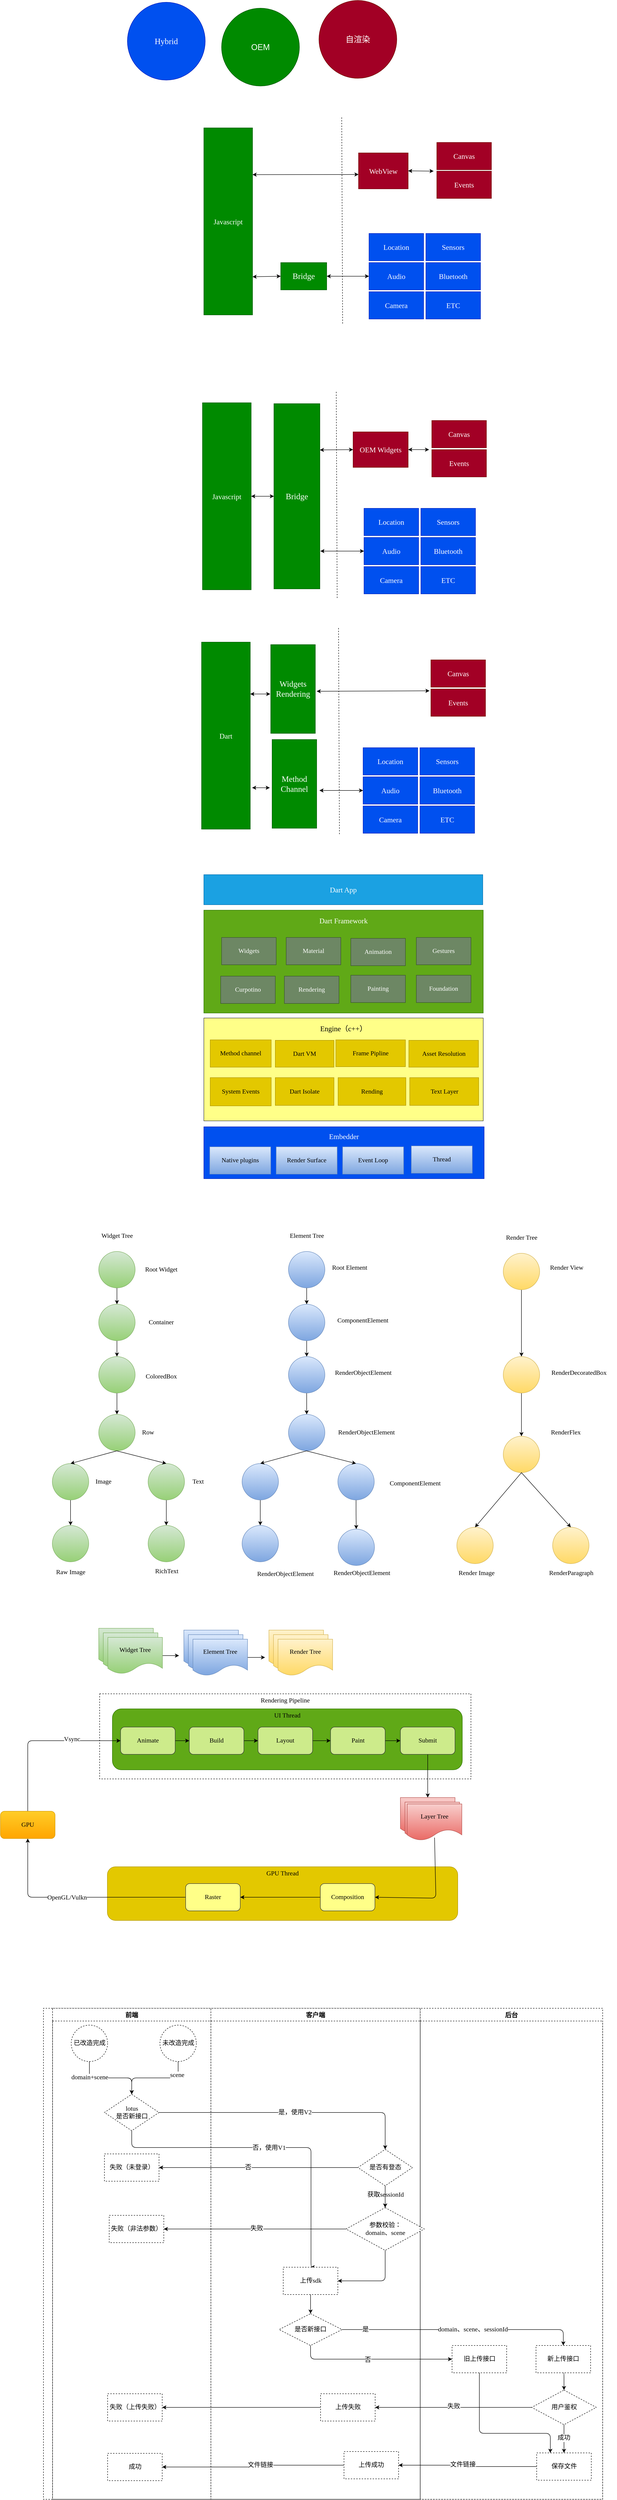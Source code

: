 <mxfile version="21.3.2" type="github">
  <diagram name="第 1 页" id="645tomqJiJ-OMH7EZHDi">
    <mxGraphModel dx="1947" dy="5732" grid="0" gridSize="10" guides="1" tooltips="1" connect="1" arrows="1" fold="1" page="0" pageScale="1" pageWidth="827" pageHeight="1169" background="#ffffff" math="0" shadow="0">
      <root>
        <mxCell id="0" />
        <mxCell id="1" parent="0" />
        <mxCell id="Y0wR-rq--OCWXucIxJ9_-256" value="Rendering Pipeline" style="rounded=0;whiteSpace=wrap;html=1;fontFamily=Verdana;fontSize=14;fontColor=#000000;dashed=1;verticalAlign=top;" parent="1" vertex="1">
          <mxGeometry x="-285" y="-695" width="816" height="187" as="geometry" />
        </mxCell>
        <mxCell id="Y0wR-rq--OCWXucIxJ9_-239" value="UI Thread" style="rounded=1;whiteSpace=wrap;html=1;fontFamily=Verdana;fontSize=14;fillColor=#60a917;fontColor=#000000;strokeColor=#2D7600;verticalAlign=top;" parent="1" vertex="1">
          <mxGeometry x="-257" y="-662" width="769" height="134" as="geometry" />
        </mxCell>
        <mxCell id="Y0wR-rq--OCWXucIxJ9_-2" value="&lt;font style=&quot;font-size: 18px;&quot; face=&quot;Verdana&quot;&gt;Hybrid&lt;/font&gt;" style="ellipse;whiteSpace=wrap;html=1;aspect=fixed;rounded=1;fillColor=#0050ef;fontColor=#ffffff;strokeColor=#001DBC;" parent="1" vertex="1">
          <mxGeometry x="-224" y="-4412" width="171" height="171" as="geometry" />
        </mxCell>
        <mxCell id="Y0wR-rq--OCWXucIxJ9_-3" value="&lt;font style=&quot;font-size: 18px;&quot;&gt;OEM&lt;/font&gt;" style="ellipse;whiteSpace=wrap;html=1;aspect=fixed;rounded=1;fillColor=#008a00;fontColor=#ffffff;strokeColor=#005700;" parent="1" vertex="1">
          <mxGeometry x="-17" y="-4399" width="171" height="171" as="geometry" />
        </mxCell>
        <mxCell id="Y0wR-rq--OCWXucIxJ9_-4" value="&lt;font face=&quot;Verdana&quot; style=&quot;font-size: 18px;&quot;&gt;自渲染&lt;/font&gt;" style="ellipse;whiteSpace=wrap;html=1;aspect=fixed;rounded=1;fillColor=#a20025;fontColor=#ffffff;strokeColor=#6F0000;" parent="1" vertex="1">
          <mxGeometry x="197" y="-4416" width="171" height="171" as="geometry" />
        </mxCell>
        <mxCell id="Y0wR-rq--OCWXucIxJ9_-6" value="Javascript" style="rounded=0;whiteSpace=wrap;html=1;fontFamily=Verdana;fontSize=16;fillColor=#008a00;fontColor=#ffffff;strokeColor=#005700;" parent="1" vertex="1">
          <mxGeometry x="-56" y="-4136" width="107" height="411" as="geometry" />
        </mxCell>
        <mxCell id="Y0wR-rq--OCWXucIxJ9_-7" value="" style="endArrow=none;dashed=1;html=1;rounded=1;fontFamily=Verdana;fontSize=18;" parent="1" edge="1">
          <mxGeometry width="50" height="50" relative="1" as="geometry">
            <mxPoint x="249" y="-3706" as="sourcePoint" />
            <mxPoint x="247" y="-4159" as="targetPoint" />
          </mxGeometry>
        </mxCell>
        <mxCell id="Y0wR-rq--OCWXucIxJ9_-8" value="Bridge" style="rounded=0;whiteSpace=wrap;html=1;fontFamily=Verdana;fontSize=18;fillColor=#008a00;fontColor=#ffffff;strokeColor=#005700;" parent="1" vertex="1">
          <mxGeometry x="113" y="-3840" width="101" height="60" as="geometry" />
        </mxCell>
        <mxCell id="Y0wR-rq--OCWXucIxJ9_-9" value="" style="endArrow=classic;startArrow=classic;html=1;rounded=1;fontFamily=Verdana;fontSize=16;entryX=0;entryY=0.5;entryDx=0;entryDy=0;exitX=1;exitY=0.796;exitDx=0;exitDy=0;exitPerimeter=0;" parent="1" source="Y0wR-rq--OCWXucIxJ9_-6" target="Y0wR-rq--OCWXucIxJ9_-8" edge="1">
          <mxGeometry width="50" height="50" relative="1" as="geometry">
            <mxPoint x="53" y="-3810" as="sourcePoint" />
            <mxPoint x="80" y="-3828" as="targetPoint" />
          </mxGeometry>
        </mxCell>
        <mxCell id="Y0wR-rq--OCWXucIxJ9_-10" value="Location" style="rounded=0;whiteSpace=wrap;html=1;fontFamily=Verdana;fontSize=16;fillColor=#0050ef;fontColor=#ffffff;strokeColor=#001DBC;" parent="1" vertex="1">
          <mxGeometry x="307" y="-3904" width="120" height="60" as="geometry" />
        </mxCell>
        <mxCell id="Y0wR-rq--OCWXucIxJ9_-11" value="Audio" style="rounded=0;whiteSpace=wrap;html=1;fontFamily=Verdana;fontSize=16;fillColor=#0050ef;fontColor=#ffffff;strokeColor=#001DBC;" parent="1" vertex="1">
          <mxGeometry x="307" y="-3840" width="120" height="60" as="geometry" />
        </mxCell>
        <mxCell id="Y0wR-rq--OCWXucIxJ9_-12" value="Camera" style="rounded=0;whiteSpace=wrap;html=1;fontFamily=Verdana;fontSize=16;fillColor=#0050ef;fontColor=#ffffff;strokeColor=#001DBC;" parent="1" vertex="1">
          <mxGeometry x="307" y="-3776" width="120" height="60" as="geometry" />
        </mxCell>
        <mxCell id="Y0wR-rq--OCWXucIxJ9_-13" value="Sensors" style="rounded=0;whiteSpace=wrap;html=1;fontFamily=Verdana;fontSize=16;fillColor=#0050ef;fontColor=#ffffff;strokeColor=#001DBC;" parent="1" vertex="1">
          <mxGeometry x="432" y="-3904" width="120" height="60" as="geometry" />
        </mxCell>
        <mxCell id="Y0wR-rq--OCWXucIxJ9_-14" value="Bluetooth" style="rounded=0;whiteSpace=wrap;html=1;fontFamily=Verdana;fontSize=16;fillColor=#0050ef;fontColor=#ffffff;strokeColor=#001DBC;" parent="1" vertex="1">
          <mxGeometry x="432" y="-3840" width="120" height="60" as="geometry" />
        </mxCell>
        <mxCell id="Y0wR-rq--OCWXucIxJ9_-15" value="ETC" style="rounded=0;whiteSpace=wrap;html=1;fontFamily=Verdana;fontSize=16;fillColor=#0050ef;fontColor=#ffffff;strokeColor=#001DBC;" parent="1" vertex="1">
          <mxGeometry x="432" y="-3776" width="120" height="60" as="geometry" />
        </mxCell>
        <mxCell id="Y0wR-rq--OCWXucIxJ9_-18" value="" style="endArrow=classic;startArrow=classic;html=1;rounded=1;fontFamily=Verdana;fontSize=16;exitX=1;exitY=0.5;exitDx=0;exitDy=0;entryX=0;entryY=0.5;entryDx=0;entryDy=0;" parent="1" source="Y0wR-rq--OCWXucIxJ9_-8" target="Y0wR-rq--OCWXucIxJ9_-11" edge="1">
          <mxGeometry width="50" height="50" relative="1" as="geometry">
            <mxPoint x="215" y="-3792" as="sourcePoint" />
            <mxPoint x="300" y="-3812" as="targetPoint" />
          </mxGeometry>
        </mxCell>
        <mxCell id="Y0wR-rq--OCWXucIxJ9_-20" value="WebView" style="rounded=0;whiteSpace=wrap;html=1;fontFamily=Verdana;fontSize=16;fillColor=#a20025;fontColor=#ffffff;strokeColor=#6F0000;" parent="1" vertex="1">
          <mxGeometry x="284" y="-4081" width="109" height="79" as="geometry" />
        </mxCell>
        <mxCell id="Y0wR-rq--OCWXucIxJ9_-21" value="Canvas" style="rounded=0;whiteSpace=wrap;html=1;fontFamily=Verdana;fontSize=16;fillColor=#a20025;fontColor=#ffffff;strokeColor=#6F0000;" parent="1" vertex="1">
          <mxGeometry x="456" y="-4104" width="120" height="60" as="geometry" />
        </mxCell>
        <mxCell id="Y0wR-rq--OCWXucIxJ9_-22" value="Events" style="rounded=0;whiteSpace=wrap;html=1;fontFamily=Verdana;fontSize=16;fillColor=#a20025;fontColor=#ffffff;strokeColor=#6F0000;" parent="1" vertex="1">
          <mxGeometry x="456" y="-4041" width="120" height="60" as="geometry" />
        </mxCell>
        <mxCell id="Y0wR-rq--OCWXucIxJ9_-23" value="" style="endArrow=classic;startArrow=classic;html=1;rounded=1;fontFamily=Verdana;fontSize=16;exitX=1;exitY=0.25;exitDx=0;exitDy=0;entryX=0;entryY=0.6;entryDx=0;entryDy=0;entryPerimeter=0;" parent="1" source="Y0wR-rq--OCWXucIxJ9_-6" target="Y0wR-rq--OCWXucIxJ9_-20" edge="1">
          <mxGeometry width="50" height="50" relative="1" as="geometry">
            <mxPoint x="146" y="-3980" as="sourcePoint" />
            <mxPoint x="196" y="-4030" as="targetPoint" />
          </mxGeometry>
        </mxCell>
        <mxCell id="Y0wR-rq--OCWXucIxJ9_-25" value="" style="endArrow=classic;startArrow=classic;html=1;rounded=1;fontFamily=Verdana;fontSize=16;exitX=1;exitY=0.5;exitDx=0;exitDy=0;" parent="1" source="Y0wR-rq--OCWXucIxJ9_-20" edge="1">
          <mxGeometry width="50" height="50" relative="1" as="geometry">
            <mxPoint x="477" y="-3894" as="sourcePoint" />
            <mxPoint x="449" y="-4041" as="targetPoint" />
          </mxGeometry>
        </mxCell>
        <mxCell id="Y0wR-rq--OCWXucIxJ9_-46" value="Javascript" style="rounded=0;whiteSpace=wrap;html=1;fontFamily=Verdana;fontSize=16;fillColor=#008a00;fontColor=#ffffff;strokeColor=#005700;" parent="1" vertex="1">
          <mxGeometry x="-59" y="-3532" width="107" height="411" as="geometry" />
        </mxCell>
        <mxCell id="Y0wR-rq--OCWXucIxJ9_-47" value="Bridge" style="rounded=0;whiteSpace=wrap;html=1;fontFamily=Verdana;fontSize=18;fillColor=#008a00;fontColor=#ffffff;strokeColor=#005700;" parent="1" vertex="1">
          <mxGeometry x="98" y="-3530" width="101" height="407" as="geometry" />
        </mxCell>
        <mxCell id="Y0wR-rq--OCWXucIxJ9_-48" value="" style="endArrow=classic;startArrow=classic;html=1;rounded=1;fontFamily=Verdana;fontSize=16;entryX=0;entryY=0.5;entryDx=0;entryDy=0;exitX=1;exitY=0.5;exitDx=0;exitDy=0;" parent="1" source="Y0wR-rq--OCWXucIxJ9_-46" target="Y0wR-rq--OCWXucIxJ9_-47" edge="1">
          <mxGeometry width="50" height="50" relative="1" as="geometry">
            <mxPoint x="42" y="-3206" as="sourcePoint" />
            <mxPoint x="69" y="-3224" as="targetPoint" />
          </mxGeometry>
        </mxCell>
        <mxCell id="Y0wR-rq--OCWXucIxJ9_-49" value="Location" style="rounded=0;whiteSpace=wrap;html=1;fontFamily=Verdana;fontSize=16;fillColor=#0050ef;fontColor=#ffffff;strokeColor=#001DBC;" parent="1" vertex="1">
          <mxGeometry x="296" y="-3300" width="120" height="60" as="geometry" />
        </mxCell>
        <mxCell id="Y0wR-rq--OCWXucIxJ9_-50" value="Audio" style="rounded=0;whiteSpace=wrap;html=1;fontFamily=Verdana;fontSize=16;fillColor=#0050ef;fontColor=#ffffff;strokeColor=#001DBC;" parent="1" vertex="1">
          <mxGeometry x="296" y="-3236" width="120" height="60" as="geometry" />
        </mxCell>
        <mxCell id="Y0wR-rq--OCWXucIxJ9_-51" value="Camera" style="rounded=0;whiteSpace=wrap;html=1;fontFamily=Verdana;fontSize=16;fillColor=#0050ef;fontColor=#ffffff;strokeColor=#001DBC;" parent="1" vertex="1">
          <mxGeometry x="296" y="-3172" width="120" height="60" as="geometry" />
        </mxCell>
        <mxCell id="Y0wR-rq--OCWXucIxJ9_-52" value="Sensors" style="rounded=0;whiteSpace=wrap;html=1;fontFamily=Verdana;fontSize=16;fillColor=#0050ef;fontColor=#ffffff;strokeColor=#001DBC;" parent="1" vertex="1">
          <mxGeometry x="421" y="-3300" width="120" height="60" as="geometry" />
        </mxCell>
        <mxCell id="Y0wR-rq--OCWXucIxJ9_-53" value="Bluetooth" style="rounded=0;whiteSpace=wrap;html=1;fontFamily=Verdana;fontSize=16;fillColor=#0050ef;fontColor=#ffffff;strokeColor=#001DBC;" parent="1" vertex="1">
          <mxGeometry x="421" y="-3236" width="120" height="60" as="geometry" />
        </mxCell>
        <mxCell id="Y0wR-rq--OCWXucIxJ9_-54" value="ETC" style="rounded=0;whiteSpace=wrap;html=1;fontFamily=Verdana;fontSize=16;fillColor=#0050ef;fontColor=#ffffff;strokeColor=#001DBC;" parent="1" vertex="1">
          <mxGeometry x="421" y="-3172" width="120" height="60" as="geometry" />
        </mxCell>
        <mxCell id="Y0wR-rq--OCWXucIxJ9_-55" value="" style="endArrow=classic;startArrow=classic;html=1;rounded=1;fontFamily=Verdana;fontSize=16;entryX=0;entryY=0.5;entryDx=0;entryDy=0;" parent="1" target="Y0wR-rq--OCWXucIxJ9_-50" edge="1">
          <mxGeometry width="50" height="50" relative="1" as="geometry">
            <mxPoint x="200" y="-3206" as="sourcePoint" />
            <mxPoint x="290" y="-3214" as="targetPoint" />
          </mxGeometry>
        </mxCell>
        <mxCell id="Y0wR-rq--OCWXucIxJ9_-56" value="OEM Widgets" style="rounded=0;whiteSpace=wrap;html=1;fontFamily=Verdana;fontSize=16;fillColor=#a20025;fontColor=#ffffff;strokeColor=#6F0000;" parent="1" vertex="1">
          <mxGeometry x="272" y="-3468" width="121" height="78" as="geometry" />
        </mxCell>
        <mxCell id="Y0wR-rq--OCWXucIxJ9_-57" value="Canvas" style="rounded=0;whiteSpace=wrap;html=1;fontFamily=Verdana;fontSize=16;fillColor=#a20025;fontColor=#ffffff;strokeColor=#6F0000;" parent="1" vertex="1">
          <mxGeometry x="445" y="-3493" width="120" height="60" as="geometry" />
        </mxCell>
        <mxCell id="Y0wR-rq--OCWXucIxJ9_-58" value="Events" style="rounded=0;whiteSpace=wrap;html=1;fontFamily=Verdana;fontSize=16;fillColor=#a20025;fontColor=#ffffff;strokeColor=#6F0000;" parent="1" vertex="1">
          <mxGeometry x="445" y="-3429" width="120" height="60" as="geometry" />
        </mxCell>
        <mxCell id="Y0wR-rq--OCWXucIxJ9_-59" value="" style="endArrow=classic;startArrow=classic;html=1;rounded=1;fontFamily=Verdana;fontSize=16;exitX=1;exitY=0.25;exitDx=0;exitDy=0;entryX=0;entryY=0.5;entryDx=0;entryDy=0;" parent="1" source="Y0wR-rq--OCWXucIxJ9_-47" target="Y0wR-rq--OCWXucIxJ9_-56" edge="1">
          <mxGeometry width="50" height="50" relative="1" as="geometry">
            <mxPoint x="207" y="-3435" as="sourcePoint" />
            <mxPoint x="277" y="-3437" as="targetPoint" />
          </mxGeometry>
        </mxCell>
        <mxCell id="Y0wR-rq--OCWXucIxJ9_-60" value="" style="endArrow=classic;startArrow=classic;html=1;rounded=1;fontFamily=Verdana;fontSize=16;exitX=1;exitY=0.5;exitDx=0;exitDy=0;" parent="1" source="Y0wR-rq--OCWXucIxJ9_-56" edge="1">
          <mxGeometry width="50" height="50" relative="1" as="geometry">
            <mxPoint x="466" y="-3290" as="sourcePoint" />
            <mxPoint x="439" y="-3429" as="targetPoint" />
          </mxGeometry>
        </mxCell>
        <mxCell id="Y0wR-rq--OCWXucIxJ9_-61" value="" style="endArrow=none;dashed=1;html=1;rounded=1;fontFamily=Verdana;fontSize=18;" parent="1" edge="1">
          <mxGeometry width="50" height="50" relative="1" as="geometry">
            <mxPoint x="237" y="-3103" as="sourcePoint" />
            <mxPoint x="235" y="-3556" as="targetPoint" />
          </mxGeometry>
        </mxCell>
        <mxCell id="Y0wR-rq--OCWXucIxJ9_-65" value="Dart" style="rounded=0;whiteSpace=wrap;html=1;fontFamily=Verdana;fontSize=16;fillColor=#008a00;fontColor=#ffffff;strokeColor=#005700;" parent="1" vertex="1">
          <mxGeometry x="-61" y="-3006" width="107" height="411" as="geometry" />
        </mxCell>
        <mxCell id="Y0wR-rq--OCWXucIxJ9_-66" value="Method&lt;br&gt;Channel" style="rounded=0;whiteSpace=wrap;html=1;fontFamily=Verdana;fontSize=18;fillColor=#008a00;fontColor=#ffffff;strokeColor=#005700;" parent="1" vertex="1">
          <mxGeometry x="94" y="-2792" width="98" height="195" as="geometry" />
        </mxCell>
        <mxCell id="Y0wR-rq--OCWXucIxJ9_-67" value="" style="endArrow=classic;startArrow=classic;html=1;rounded=1;fontFamily=Verdana;fontSize=16;" parent="1" edge="1">
          <mxGeometry width="50" height="50" relative="1" as="geometry">
            <mxPoint x="50" y="-2686" as="sourcePoint" />
            <mxPoint x="89" y="-2686" as="targetPoint" />
          </mxGeometry>
        </mxCell>
        <mxCell id="Y0wR-rq--OCWXucIxJ9_-68" value="Location" style="rounded=0;whiteSpace=wrap;html=1;fontFamily=Verdana;fontSize=16;fillColor=#0050ef;fontColor=#ffffff;strokeColor=#001DBC;" parent="1" vertex="1">
          <mxGeometry x="294" y="-2774" width="120" height="60" as="geometry" />
        </mxCell>
        <mxCell id="Y0wR-rq--OCWXucIxJ9_-69" value="Audio" style="rounded=0;whiteSpace=wrap;html=1;fontFamily=Verdana;fontSize=16;fillColor=#0050ef;fontColor=#ffffff;strokeColor=#001DBC;" parent="1" vertex="1">
          <mxGeometry x="294" y="-2710" width="120" height="60" as="geometry" />
        </mxCell>
        <mxCell id="Y0wR-rq--OCWXucIxJ9_-70" value="Camera" style="rounded=0;whiteSpace=wrap;html=1;fontFamily=Verdana;fontSize=16;fillColor=#0050ef;fontColor=#ffffff;strokeColor=#001DBC;" parent="1" vertex="1">
          <mxGeometry x="294" y="-2646" width="120" height="60" as="geometry" />
        </mxCell>
        <mxCell id="Y0wR-rq--OCWXucIxJ9_-71" value="Sensors" style="rounded=0;whiteSpace=wrap;html=1;fontFamily=Verdana;fontSize=16;fillColor=#0050ef;fontColor=#ffffff;strokeColor=#001DBC;" parent="1" vertex="1">
          <mxGeometry x="419" y="-2774" width="120" height="60" as="geometry" />
        </mxCell>
        <mxCell id="Y0wR-rq--OCWXucIxJ9_-72" value="Bluetooth" style="rounded=0;whiteSpace=wrap;html=1;fontFamily=Verdana;fontSize=16;fillColor=#0050ef;fontColor=#ffffff;strokeColor=#001DBC;" parent="1" vertex="1">
          <mxGeometry x="419" y="-2710" width="120" height="60" as="geometry" />
        </mxCell>
        <mxCell id="Y0wR-rq--OCWXucIxJ9_-73" value="ETC" style="rounded=0;whiteSpace=wrap;html=1;fontFamily=Verdana;fontSize=16;fillColor=#0050ef;fontColor=#ffffff;strokeColor=#001DBC;" parent="1" vertex="1">
          <mxGeometry x="419" y="-2646" width="120" height="60" as="geometry" />
        </mxCell>
        <mxCell id="Y0wR-rq--OCWXucIxJ9_-74" value="" style="endArrow=classic;startArrow=classic;html=1;rounded=1;fontFamily=Verdana;fontSize=16;entryX=0;entryY=0.5;entryDx=0;entryDy=0;" parent="1" target="Y0wR-rq--OCWXucIxJ9_-69" edge="1">
          <mxGeometry width="50" height="50" relative="1" as="geometry">
            <mxPoint x="198" y="-2680" as="sourcePoint" />
            <mxPoint x="288" y="-2688" as="targetPoint" />
          </mxGeometry>
        </mxCell>
        <mxCell id="Y0wR-rq--OCWXucIxJ9_-76" value="Canvas" style="rounded=0;whiteSpace=wrap;html=1;fontFamily=Verdana;fontSize=16;fillColor=#a20025;fontColor=#ffffff;strokeColor=#6F0000;" parent="1" vertex="1">
          <mxGeometry x="443" y="-2967" width="120" height="60" as="geometry" />
        </mxCell>
        <mxCell id="Y0wR-rq--OCWXucIxJ9_-77" value="Events" style="rounded=0;whiteSpace=wrap;html=1;fontFamily=Verdana;fontSize=16;fillColor=#a20025;fontColor=#ffffff;strokeColor=#6F0000;" parent="1" vertex="1">
          <mxGeometry x="443" y="-2903" width="120" height="60" as="geometry" />
        </mxCell>
        <mxCell id="Y0wR-rq--OCWXucIxJ9_-80" value="" style="endArrow=none;dashed=1;html=1;rounded=1;fontFamily=Verdana;fontSize=18;" parent="1" edge="1">
          <mxGeometry width="50" height="50" relative="1" as="geometry">
            <mxPoint x="242" y="-2584" as="sourcePoint" />
            <mxPoint x="240" y="-3037" as="targetPoint" />
          </mxGeometry>
        </mxCell>
        <mxCell id="Y0wR-rq--OCWXucIxJ9_-83" value="" style="endArrow=none;startArrow=classic;html=1;rounded=1;fontFamily=Verdana;fontSize=16;entryX=0;entryY=0.5;entryDx=0;entryDy=0;" parent="1" target="Y0wR-rq--OCWXucIxJ9_-82" edge="1">
          <mxGeometry width="50" height="50" relative="1" as="geometry">
            <mxPoint x="174" y="-2917" as="sourcePoint" />
            <mxPoint x="270" y="-2903" as="targetPoint" />
          </mxGeometry>
        </mxCell>
        <mxCell id="Y0wR-rq--OCWXucIxJ9_-82" value="Widgets&lt;br&gt;Rendering" style="rounded=0;whiteSpace=wrap;html=1;fontFamily=Verdana;fontSize=18;fillColor=#008a00;fontColor=#ffffff;strokeColor=#005700;" parent="1" vertex="1">
          <mxGeometry x="91" y="-3000.5" width="98" height="195" as="geometry" />
        </mxCell>
        <mxCell id="Y0wR-rq--OCWXucIxJ9_-84" value="" style="endArrow=classic;startArrow=classic;html=1;rounded=1;fontFamily=Verdana;fontSize=16;exitX=1;exitY=0.25;exitDx=0;exitDy=0;" parent="1" edge="1">
          <mxGeometry width="50" height="50" relative="1" as="geometry">
            <mxPoint x="192" y="-2898" as="sourcePoint" />
            <mxPoint x="440" y="-2899" as="targetPoint" />
          </mxGeometry>
        </mxCell>
        <mxCell id="Y0wR-rq--OCWXucIxJ9_-85" value="" style="endArrow=classic;startArrow=classic;html=1;rounded=1;fontFamily=Verdana;fontSize=16;exitX=1;exitY=0.5;exitDx=0;exitDy=0;" parent="1" edge="1">
          <mxGeometry width="50" height="50" relative="1" as="geometry">
            <mxPoint x="46" y="-2892" as="sourcePoint" />
            <mxPoint x="90" y="-2892" as="targetPoint" />
          </mxGeometry>
        </mxCell>
        <mxCell id="Y0wR-rq--OCWXucIxJ9_-86" value="Dart App" style="rounded=0;whiteSpace=wrap;html=1;fontFamily=Verdana;fontSize=16;fillColor=#1ba1e2;fontColor=#ffffff;strokeColor=#006EAF;" parent="1" vertex="1">
          <mxGeometry x="-56" y="-2495" width="613" height="66" as="geometry" />
        </mxCell>
        <mxCell id="Y0wR-rq--OCWXucIxJ9_-87" value="" style="rounded=0;whiteSpace=wrap;html=1;fontFamily=Verdana;fontSize=16;" parent="1" vertex="1">
          <mxGeometry x="272" y="-2313" width="120" height="60" as="geometry" />
        </mxCell>
        <mxCell id="Y0wR-rq--OCWXucIxJ9_-88" value="Dart Framework" style="rounded=0;whiteSpace=wrap;html=1;fontFamily=Verdana;fontSize=16;fillColor=#60a917;fontColor=#ffffff;strokeColor=#2D7600;verticalAlign=top;spacingTop=7;" parent="1" vertex="1">
          <mxGeometry x="-56" y="-2417" width="614" height="226" as="geometry" />
        </mxCell>
        <mxCell id="Y0wR-rq--OCWXucIxJ9_-89" value="Widgets" style="rounded=0;whiteSpace=wrap;html=1;fontFamily=Verdana;fontSize=14;fillColor=#6d8764;fontColor=#ffffff;strokeColor=#3A5431;" parent="1" vertex="1">
          <mxGeometry x="-17" y="-2357" width="120" height="60" as="geometry" />
        </mxCell>
        <mxCell id="Y0wR-rq--OCWXucIxJ9_-90" value="Material" style="rounded=0;whiteSpace=wrap;html=1;fontFamily=Verdana;fontSize=14;fillColor=#6d8764;fontColor=#ffffff;strokeColor=#3A5431;" parent="1" vertex="1">
          <mxGeometry x="125" y="-2357" width="120" height="60" as="geometry" />
        </mxCell>
        <mxCell id="Y0wR-rq--OCWXucIxJ9_-92" value="Animation" style="rounded=0;whiteSpace=wrap;html=1;fontFamily=Verdana;fontSize=14;fillColor=#6d8764;fontColor=#ffffff;strokeColor=#3A5431;" parent="1" vertex="1">
          <mxGeometry x="267" y="-2355" width="120" height="60" as="geometry" />
        </mxCell>
        <mxCell id="Y0wR-rq--OCWXucIxJ9_-93" value="Gestures" style="rounded=0;whiteSpace=wrap;html=1;fontFamily=Verdana;fontSize=14;fillColor=#6d8764;fontColor=#ffffff;strokeColor=#3A5431;" parent="1" vertex="1">
          <mxGeometry x="411" y="-2357" width="120" height="60" as="geometry" />
        </mxCell>
        <mxCell id="Y0wR-rq--OCWXucIxJ9_-94" value="Curpotino" style="rounded=0;whiteSpace=wrap;html=1;fontFamily=Verdana;fontSize=14;fillColor=#6d8764;fontColor=#ffffff;strokeColor=#3A5431;" parent="1" vertex="1">
          <mxGeometry x="-19" y="-2272" width="120" height="60" as="geometry" />
        </mxCell>
        <mxCell id="Y0wR-rq--OCWXucIxJ9_-95" value="Rendering" style="rounded=0;whiteSpace=wrap;html=1;fontFamily=Verdana;fontSize=14;fillColor=#6d8764;fontColor=#ffffff;strokeColor=#3A5431;" parent="1" vertex="1">
          <mxGeometry x="121" y="-2272" width="120" height="60" as="geometry" />
        </mxCell>
        <mxCell id="Y0wR-rq--OCWXucIxJ9_-96" value="Painting" style="rounded=0;whiteSpace=wrap;html=1;fontFamily=Verdana;fontSize=14;fillColor=#6d8764;fontColor=#ffffff;strokeColor=#3A5431;" parent="1" vertex="1">
          <mxGeometry x="267" y="-2274" width="120" height="60" as="geometry" />
        </mxCell>
        <mxCell id="Y0wR-rq--OCWXucIxJ9_-97" value="Foundation" style="rounded=0;whiteSpace=wrap;html=1;fontFamily=Verdana;fontSize=14;fillColor=#6d8764;fontColor=#ffffff;strokeColor=#3A5431;" parent="1" vertex="1">
          <mxGeometry x="411" y="-2274" width="120" height="60" as="geometry" />
        </mxCell>
        <mxCell id="Y0wR-rq--OCWXucIxJ9_-98" value="Engine（c++）" style="rounded=0;whiteSpace=wrap;html=1;fontFamily=Verdana;fontSize=16;fillColor=#ffff88;strokeColor=#36393d;verticalAlign=top;spacingTop=7;" parent="1" vertex="1">
          <mxGeometry x="-56" y="-2180" width="614" height="226" as="geometry" />
        </mxCell>
        <mxCell id="Y0wR-rq--OCWXucIxJ9_-99" value="Method channel" style="rounded=0;whiteSpace=wrap;html=1;fontFamily=Verdana;fontSize=14;fillColor=#e3c800;strokeColor=#B09500;fontColor=#000000;" parent="1" vertex="1">
          <mxGeometry x="-42" y="-2132" width="134" height="60" as="geometry" />
        </mxCell>
        <mxCell id="Y0wR-rq--OCWXucIxJ9_-100" value="Dart VM" style="rounded=0;whiteSpace=wrap;html=1;fontFamily=Verdana;fontSize=14;fillColor=#e3c800;strokeColor=#B09500;fontColor=#000000;" parent="1" vertex="1">
          <mxGeometry x="101" y="-2131" width="129" height="59" as="geometry" />
        </mxCell>
        <mxCell id="Y0wR-rq--OCWXucIxJ9_-102" value="Frame Pipline" style="rounded=0;whiteSpace=wrap;html=1;fontFamily=Verdana;fontSize=14;fillColor=#e3c800;strokeColor=#B09500;fontColor=#000000;" parent="1" vertex="1">
          <mxGeometry x="234" y="-2132" width="153" height="59" as="geometry" />
        </mxCell>
        <mxCell id="Y0wR-rq--OCWXucIxJ9_-103" value="Asset Resolution" style="rounded=0;whiteSpace=wrap;html=1;fontFamily=Verdana;fontSize=14;fillColor=#e3c800;strokeColor=#B09500;fontColor=#000000;" parent="1" vertex="1">
          <mxGeometry x="394.5" y="-2131" width="153" height="59" as="geometry" />
        </mxCell>
        <mxCell id="Y0wR-rq--OCWXucIxJ9_-104" value="System Events" style="rounded=0;whiteSpace=wrap;html=1;fontFamily=Verdana;fontSize=14;fillColor=#e3c800;strokeColor=#B09500;fontColor=#000000;" parent="1" vertex="1">
          <mxGeometry x="-42" y="-2049" width="134" height="62" as="geometry" />
        </mxCell>
        <mxCell id="Y0wR-rq--OCWXucIxJ9_-105" value="Dart Isolate" style="rounded=0;whiteSpace=wrap;html=1;fontFamily=Verdana;fontSize=14;fillColor=#e3c800;strokeColor=#B09500;fontColor=#000000;" parent="1" vertex="1">
          <mxGeometry x="101" y="-2049" width="129" height="61" as="geometry" />
        </mxCell>
        <mxCell id="Y0wR-rq--OCWXucIxJ9_-106" value="Rending" style="rounded=0;whiteSpace=wrap;html=1;fontFamily=Verdana;fontSize=14;fillColor=#e3c800;strokeColor=#B09500;fontColor=#000000;" parent="1" vertex="1">
          <mxGeometry x="239" y="-2049" width="149" height="61" as="geometry" />
        </mxCell>
        <mxCell id="Y0wR-rq--OCWXucIxJ9_-107" value="Text Layer" style="rounded=0;whiteSpace=wrap;html=1;fontFamily=Verdana;fontSize=14;fillColor=#e3c800;strokeColor=#B09500;fontColor=#000000;" parent="1" vertex="1">
          <mxGeometry x="396.5" y="-2049" width="151.5" height="61" as="geometry" />
        </mxCell>
        <mxCell id="Y0wR-rq--OCWXucIxJ9_-108" value="Embedder" style="rounded=0;whiteSpace=wrap;html=1;fontFamily=Verdana;fontSize=16;fillColor=#0050ef;strokeColor=#001DBC;verticalAlign=top;spacingTop=5;fontColor=#ffffff;" parent="1" vertex="1">
          <mxGeometry x="-56" y="-1941" width="616" height="114" as="geometry" />
        </mxCell>
        <mxCell id="Y0wR-rq--OCWXucIxJ9_-109" value="Native plugins" style="rounded=0;whiteSpace=wrap;html=1;fontFamily=Verdana;fontSize=14;fillColor=#dae8fc;strokeColor=#6c8ebf;gradientColor=#7ea6e0;" parent="1" vertex="1">
          <mxGeometry x="-43" y="-1897" width="134" height="60" as="geometry" />
        </mxCell>
        <mxCell id="Y0wR-rq--OCWXucIxJ9_-110" value="Render Surface" style="rounded=0;whiteSpace=wrap;html=1;fontFamily=Verdana;fontSize=14;fillColor=#dae8fc;strokeColor=#6c8ebf;gradientColor=#7ea6e0;" parent="1" vertex="1">
          <mxGeometry x="103" y="-1897" width="134" height="60" as="geometry" />
        </mxCell>
        <mxCell id="Y0wR-rq--OCWXucIxJ9_-111" value="Event Loop" style="rounded=0;whiteSpace=wrap;html=1;fontFamily=Verdana;fontSize=14;fillColor=#dae8fc;strokeColor=#6c8ebf;gradientColor=#7ea6e0;" parent="1" vertex="1">
          <mxGeometry x="249" y="-1897" width="134" height="60" as="geometry" />
        </mxCell>
        <mxCell id="Y0wR-rq--OCWXucIxJ9_-112" value="Thread" style="rounded=0;whiteSpace=wrap;html=1;fontFamily=Verdana;fontSize=14;fillColor=#dae8fc;strokeColor=#6c8ebf;gradientColor=#7ea6e0;" parent="1" vertex="1">
          <mxGeometry x="400" y="-1899" width="134" height="60" as="geometry" />
        </mxCell>
        <mxCell id="Y0wR-rq--OCWXucIxJ9_-125" style="edgeStyle=orthogonalEdgeStyle;rounded=1;orthogonalLoop=1;jettySize=auto;html=1;exitX=0.5;exitY=1;exitDx=0;exitDy=0;entryX=0.5;entryY=0;entryDx=0;entryDy=0;fontFamily=Verdana;fontSize=14;" parent="1" source="Y0wR-rq--OCWXucIxJ9_-117" target="Y0wR-rq--OCWXucIxJ9_-118" edge="1">
          <mxGeometry relative="1" as="geometry" />
        </mxCell>
        <mxCell id="Y0wR-rq--OCWXucIxJ9_-117" value="" style="ellipse;whiteSpace=wrap;html=1;aspect=fixed;rounded=0;fontFamily=Verdana;fontSize=14;fillColor=#d5e8d4;gradientColor=#97d077;strokeColor=#82b366;" parent="1" vertex="1">
          <mxGeometry x="-287" y="-1667" width="80" height="80" as="geometry" />
        </mxCell>
        <mxCell id="Y0wR-rq--OCWXucIxJ9_-126" value="" style="edgeStyle=orthogonalEdgeStyle;rounded=1;orthogonalLoop=1;jettySize=auto;html=1;fontFamily=Verdana;fontSize=14;" parent="1" source="Y0wR-rq--OCWXucIxJ9_-118" target="Y0wR-rq--OCWXucIxJ9_-119" edge="1">
          <mxGeometry relative="1" as="geometry" />
        </mxCell>
        <mxCell id="Y0wR-rq--OCWXucIxJ9_-118" value="" style="ellipse;whiteSpace=wrap;html=1;aspect=fixed;rounded=0;fontFamily=Verdana;fontSize=14;fillColor=#d5e8d4;gradientColor=#97d077;strokeColor=#82b366;" parent="1" vertex="1">
          <mxGeometry x="-287" y="-1551" width="80" height="80" as="geometry" />
        </mxCell>
        <mxCell id="Y0wR-rq--OCWXucIxJ9_-133" style="edgeStyle=orthogonalEdgeStyle;rounded=1;orthogonalLoop=1;jettySize=auto;html=1;exitX=0.5;exitY=1;exitDx=0;exitDy=0;entryX=0.5;entryY=0;entryDx=0;entryDy=0;fontFamily=Verdana;fontSize=14;" parent="1" source="Y0wR-rq--OCWXucIxJ9_-119" target="Y0wR-rq--OCWXucIxJ9_-120" edge="1">
          <mxGeometry relative="1" as="geometry" />
        </mxCell>
        <mxCell id="Y0wR-rq--OCWXucIxJ9_-119" value="" style="ellipse;whiteSpace=wrap;html=1;aspect=fixed;rounded=0;fontFamily=Verdana;fontSize=14;fillColor=#d5e8d4;gradientColor=#97d077;strokeColor=#82b366;" parent="1" vertex="1">
          <mxGeometry x="-287" y="-1436" width="80" height="80" as="geometry" />
        </mxCell>
        <mxCell id="Y0wR-rq--OCWXucIxJ9_-120" value="" style="ellipse;whiteSpace=wrap;html=1;aspect=fixed;rounded=0;fontFamily=Verdana;fontSize=14;fillColor=#d5e8d4;gradientColor=#97d077;strokeColor=#82b366;" parent="1" vertex="1">
          <mxGeometry x="-287" y="-1309" width="80" height="80" as="geometry" />
        </mxCell>
        <mxCell id="Y0wR-rq--OCWXucIxJ9_-135" style="edgeStyle=orthogonalEdgeStyle;rounded=1;orthogonalLoop=1;jettySize=auto;html=1;exitX=0.5;exitY=1;exitDx=0;exitDy=0;entryX=0.5;entryY=0;entryDx=0;entryDy=0;fontFamily=Verdana;fontSize=14;" parent="1" source="Y0wR-rq--OCWXucIxJ9_-121" target="Y0wR-rq--OCWXucIxJ9_-123" edge="1">
          <mxGeometry relative="1" as="geometry" />
        </mxCell>
        <mxCell id="Y0wR-rq--OCWXucIxJ9_-121" value="" style="ellipse;whiteSpace=wrap;html=1;aspect=fixed;rounded=0;fontFamily=Verdana;fontSize=14;fillColor=#d5e8d4;gradientColor=#97d077;strokeColor=#82b366;" parent="1" vertex="1">
          <mxGeometry x="-389" y="-1201" width="80" height="80" as="geometry" />
        </mxCell>
        <mxCell id="Y0wR-rq--OCWXucIxJ9_-136" style="edgeStyle=orthogonalEdgeStyle;rounded=1;orthogonalLoop=1;jettySize=auto;html=1;exitX=0.5;exitY=1;exitDx=0;exitDy=0;entryX=0.5;entryY=0;entryDx=0;entryDy=0;fontFamily=Verdana;fontSize=14;" parent="1" source="Y0wR-rq--OCWXucIxJ9_-122" target="Y0wR-rq--OCWXucIxJ9_-124" edge="1">
          <mxGeometry relative="1" as="geometry" />
        </mxCell>
        <mxCell id="Y0wR-rq--OCWXucIxJ9_-122" value="" style="ellipse;whiteSpace=wrap;html=1;aspect=fixed;rounded=0;fontFamily=Verdana;fontSize=14;fillColor=#d5e8d4;gradientColor=#97d077;strokeColor=#82b366;" parent="1" vertex="1">
          <mxGeometry x="-178.5" y="-1201" width="80" height="80" as="geometry" />
        </mxCell>
        <mxCell id="Y0wR-rq--OCWXucIxJ9_-123" value="" style="ellipse;whiteSpace=wrap;html=1;aspect=fixed;rounded=0;fontFamily=Verdana;fontSize=14;fillColor=#d5e8d4;gradientColor=#97d077;strokeColor=#82b366;" parent="1" vertex="1">
          <mxGeometry x="-389" y="-1065" width="80" height="80" as="geometry" />
        </mxCell>
        <mxCell id="Y0wR-rq--OCWXucIxJ9_-124" value="" style="ellipse;whiteSpace=wrap;html=1;aspect=fixed;rounded=0;fontFamily=Verdana;fontSize=14;fillColor=#d5e8d4;gradientColor=#97d077;strokeColor=#82b366;" parent="1" vertex="1">
          <mxGeometry x="-178.5" y="-1065" width="80" height="80" as="geometry" />
        </mxCell>
        <mxCell id="Y0wR-rq--OCWXucIxJ9_-132" value="" style="endArrow=classic;html=1;rounded=1;fontFamily=Verdana;fontSize=14;exitX=0.5;exitY=1;exitDx=0;exitDy=0;entryX=0.5;entryY=0;entryDx=0;entryDy=0;" parent="1" source="Y0wR-rq--OCWXucIxJ9_-120" target="Y0wR-rq--OCWXucIxJ9_-121" edge="1">
          <mxGeometry width="50" height="50" relative="1" as="geometry">
            <mxPoint x="-437" y="-1194" as="sourcePoint" />
            <mxPoint x="-387" y="-1244" as="targetPoint" />
          </mxGeometry>
        </mxCell>
        <mxCell id="Y0wR-rq--OCWXucIxJ9_-134" value="" style="endArrow=classic;html=1;rounded=1;fontFamily=Verdana;fontSize=14;entryX=0.5;entryY=0;entryDx=0;entryDy=0;" parent="1" target="Y0wR-rq--OCWXucIxJ9_-122" edge="1">
          <mxGeometry width="50" height="50" relative="1" as="geometry">
            <mxPoint x="-248" y="-1229" as="sourcePoint" />
            <mxPoint x="-329" y="-1191" as="targetPoint" />
          </mxGeometry>
        </mxCell>
        <mxCell id="Y0wR-rq--OCWXucIxJ9_-137" value="Widget Tree" style="text;html=1;align=center;verticalAlign=middle;resizable=0;points=[];autosize=1;strokeColor=none;fillColor=none;fontSize=14;fontFamily=Verdana;" parent="1" vertex="1">
          <mxGeometry x="-298" y="-1716" width="102" height="29" as="geometry" />
        </mxCell>
        <mxCell id="Y0wR-rq--OCWXucIxJ9_-138" style="edgeStyle=orthogonalEdgeStyle;rounded=1;orthogonalLoop=1;jettySize=auto;html=1;exitX=0.5;exitY=1;exitDx=0;exitDy=0;entryX=0.5;entryY=0;entryDx=0;entryDy=0;fontFamily=Verdana;fontSize=14;" parent="1" source="Y0wR-rq--OCWXucIxJ9_-139" target="Y0wR-rq--OCWXucIxJ9_-141" edge="1">
          <mxGeometry relative="1" as="geometry" />
        </mxCell>
        <mxCell id="Y0wR-rq--OCWXucIxJ9_-139" value="" style="ellipse;whiteSpace=wrap;html=1;aspect=fixed;rounded=0;fontFamily=Verdana;fontSize=14;fillColor=#dae8fc;gradientColor=#7ea6e0;strokeColor=#6c8ebf;" parent="1" vertex="1">
          <mxGeometry x="130" y="-1667" width="80" height="80" as="geometry" />
        </mxCell>
        <mxCell id="Y0wR-rq--OCWXucIxJ9_-140" value="" style="edgeStyle=orthogonalEdgeStyle;rounded=1;orthogonalLoop=1;jettySize=auto;html=1;fontFamily=Verdana;fontSize=14;" parent="1" source="Y0wR-rq--OCWXucIxJ9_-141" target="Y0wR-rq--OCWXucIxJ9_-143" edge="1">
          <mxGeometry relative="1" as="geometry" />
        </mxCell>
        <mxCell id="Y0wR-rq--OCWXucIxJ9_-141" value="" style="ellipse;whiteSpace=wrap;html=1;aspect=fixed;rounded=0;fontFamily=Verdana;fontSize=14;fillColor=#dae8fc;gradientColor=#7ea6e0;strokeColor=#6c8ebf;" parent="1" vertex="1">
          <mxGeometry x="130" y="-1551" width="80" height="80" as="geometry" />
        </mxCell>
        <mxCell id="Y0wR-rq--OCWXucIxJ9_-142" style="edgeStyle=orthogonalEdgeStyle;rounded=1;orthogonalLoop=1;jettySize=auto;html=1;exitX=0.5;exitY=1;exitDx=0;exitDy=0;entryX=0.5;entryY=0;entryDx=0;entryDy=0;fontFamily=Verdana;fontSize=14;" parent="1" source="Y0wR-rq--OCWXucIxJ9_-143" target="Y0wR-rq--OCWXucIxJ9_-144" edge="1">
          <mxGeometry relative="1" as="geometry" />
        </mxCell>
        <mxCell id="Y0wR-rq--OCWXucIxJ9_-143" value="" style="ellipse;whiteSpace=wrap;html=1;aspect=fixed;rounded=0;fontFamily=Verdana;fontSize=14;fillColor=#dae8fc;gradientColor=#7ea6e0;strokeColor=#6c8ebf;" parent="1" vertex="1">
          <mxGeometry x="130" y="-1436" width="80" height="80" as="geometry" />
        </mxCell>
        <mxCell id="Y0wR-rq--OCWXucIxJ9_-144" value="" style="ellipse;whiteSpace=wrap;html=1;aspect=fixed;rounded=0;fontFamily=Verdana;fontSize=14;fillColor=#dae8fc;gradientColor=#7ea6e0;strokeColor=#6c8ebf;" parent="1" vertex="1">
          <mxGeometry x="130" y="-1309" width="80" height="80" as="geometry" />
        </mxCell>
        <mxCell id="Y0wR-rq--OCWXucIxJ9_-145" style="edgeStyle=orthogonalEdgeStyle;rounded=1;orthogonalLoop=1;jettySize=auto;html=1;exitX=0.5;exitY=1;exitDx=0;exitDy=0;entryX=0.5;entryY=0;entryDx=0;entryDy=0;fontFamily=Verdana;fontSize=14;" parent="1" source="Y0wR-rq--OCWXucIxJ9_-146" target="Y0wR-rq--OCWXucIxJ9_-149" edge="1">
          <mxGeometry relative="1" as="geometry" />
        </mxCell>
        <mxCell id="Y0wR-rq--OCWXucIxJ9_-146" value="" style="ellipse;whiteSpace=wrap;html=1;aspect=fixed;rounded=0;fontFamily=Verdana;fontSize=14;fillColor=#dae8fc;gradientColor=#7ea6e0;strokeColor=#6c8ebf;" parent="1" vertex="1">
          <mxGeometry x="28" y="-1201" width="80" height="80" as="geometry" />
        </mxCell>
        <mxCell id="Y0wR-rq--OCWXucIxJ9_-147" style="edgeStyle=orthogonalEdgeStyle;rounded=1;orthogonalLoop=1;jettySize=auto;html=1;exitX=0.5;exitY=1;exitDx=0;exitDy=0;entryX=0.5;entryY=0;entryDx=0;entryDy=0;fontFamily=Verdana;fontSize=14;" parent="1" source="Y0wR-rq--OCWXucIxJ9_-148" target="Y0wR-rq--OCWXucIxJ9_-150" edge="1">
          <mxGeometry relative="1" as="geometry" />
        </mxCell>
        <mxCell id="Y0wR-rq--OCWXucIxJ9_-148" value="" style="ellipse;whiteSpace=wrap;html=1;aspect=fixed;rounded=0;fontFamily=Verdana;fontSize=14;fillColor=#dae8fc;gradientColor=#7ea6e0;strokeColor=#6c8ebf;" parent="1" vertex="1">
          <mxGeometry x="238.5" y="-1201" width="80" height="80" as="geometry" />
        </mxCell>
        <mxCell id="Y0wR-rq--OCWXucIxJ9_-149" value="" style="ellipse;whiteSpace=wrap;html=1;aspect=fixed;rounded=0;fontFamily=Verdana;fontSize=14;fillColor=#dae8fc;gradientColor=#7ea6e0;strokeColor=#6c8ebf;" parent="1" vertex="1">
          <mxGeometry x="28" y="-1065" width="80" height="80" as="geometry" />
        </mxCell>
        <mxCell id="Y0wR-rq--OCWXucIxJ9_-150" value="" style="ellipse;whiteSpace=wrap;html=1;aspect=fixed;rounded=0;fontFamily=Verdana;fontSize=14;fillColor=#dae8fc;gradientColor=#7ea6e0;strokeColor=#6c8ebf;" parent="1" vertex="1">
          <mxGeometry x="239" y="-1057" width="80" height="80" as="geometry" />
        </mxCell>
        <mxCell id="Y0wR-rq--OCWXucIxJ9_-151" value="" style="endArrow=classic;html=1;rounded=1;fontFamily=Verdana;fontSize=14;exitX=0.5;exitY=1;exitDx=0;exitDy=0;entryX=0.5;entryY=0;entryDx=0;entryDy=0;" parent="1" source="Y0wR-rq--OCWXucIxJ9_-144" target="Y0wR-rq--OCWXucIxJ9_-146" edge="1">
          <mxGeometry width="50" height="50" relative="1" as="geometry">
            <mxPoint x="-20" y="-1194" as="sourcePoint" />
            <mxPoint x="30" y="-1244" as="targetPoint" />
          </mxGeometry>
        </mxCell>
        <mxCell id="Y0wR-rq--OCWXucIxJ9_-152" value="" style="endArrow=classic;html=1;rounded=1;fontFamily=Verdana;fontSize=14;entryX=0.5;entryY=0;entryDx=0;entryDy=0;" parent="1" target="Y0wR-rq--OCWXucIxJ9_-148" edge="1">
          <mxGeometry width="50" height="50" relative="1" as="geometry">
            <mxPoint x="169" y="-1229" as="sourcePoint" />
            <mxPoint x="88" y="-1191" as="targetPoint" />
          </mxGeometry>
        </mxCell>
        <mxCell id="Y0wR-rq--OCWXucIxJ9_-153" value="Element Tree" style="text;html=1;align=center;verticalAlign=middle;resizable=0;points=[];autosize=1;strokeColor=none;fillColor=none;fontSize=14;fontFamily=Verdana;" parent="1" vertex="1">
          <mxGeometry x="115" y="-1716" width="110" height="29" as="geometry" />
        </mxCell>
        <mxCell id="Y0wR-rq--OCWXucIxJ9_-170" style="edgeStyle=orthogonalEdgeStyle;rounded=1;orthogonalLoop=1;jettySize=auto;html=1;exitX=0.5;exitY=1;exitDx=0;exitDy=0;entryX=0.5;entryY=0;entryDx=0;entryDy=0;fontFamily=Verdana;fontSize=14;" parent="1" source="Y0wR-rq--OCWXucIxJ9_-171" target="Y0wR-rq--OCWXucIxJ9_-175" edge="1">
          <mxGeometry relative="1" as="geometry">
            <mxPoint x="642" y="-1547" as="targetPoint" />
          </mxGeometry>
        </mxCell>
        <mxCell id="Y0wR-rq--OCWXucIxJ9_-171" value="" style="ellipse;whiteSpace=wrap;html=1;aspect=fixed;rounded=0;fontFamily=Verdana;fontSize=14;fillColor=#fff2cc;gradientColor=#ffd966;strokeColor=#d6b656;" parent="1" vertex="1">
          <mxGeometry x="602" y="-1663" width="80" height="80" as="geometry" />
        </mxCell>
        <mxCell id="Y0wR-rq--OCWXucIxJ9_-174" style="edgeStyle=orthogonalEdgeStyle;rounded=1;orthogonalLoop=1;jettySize=auto;html=1;exitX=0.5;exitY=1;exitDx=0;exitDy=0;entryX=0.5;entryY=0;entryDx=0;entryDy=0;fontFamily=Verdana;fontSize=14;" parent="1" source="Y0wR-rq--OCWXucIxJ9_-175" target="Y0wR-rq--OCWXucIxJ9_-176" edge="1">
          <mxGeometry relative="1" as="geometry" />
        </mxCell>
        <mxCell id="Y0wR-rq--OCWXucIxJ9_-175" value="" style="ellipse;whiteSpace=wrap;html=1;aspect=fixed;rounded=0;fontFamily=Verdana;fontSize=14;fillColor=#fff2cc;gradientColor=#ffd966;strokeColor=#d6b656;" parent="1" vertex="1">
          <mxGeometry x="602" y="-1436" width="80" height="80" as="geometry" />
        </mxCell>
        <mxCell id="Y0wR-rq--OCWXucIxJ9_-176" value="" style="ellipse;whiteSpace=wrap;html=1;aspect=fixed;rounded=0;fontFamily=Verdana;fontSize=14;fillColor=#fff2cc;gradientColor=#ffd966;strokeColor=#d6b656;" parent="1" vertex="1">
          <mxGeometry x="602" y="-1261" width="80" height="80" as="geometry" />
        </mxCell>
        <mxCell id="Y0wR-rq--OCWXucIxJ9_-181" value="" style="ellipse;whiteSpace=wrap;html=1;aspect=fixed;rounded=0;fontFamily=Verdana;fontSize=14;fillColor=#fff2cc;gradientColor=#ffd966;strokeColor=#d6b656;" parent="1" vertex="1">
          <mxGeometry x="500" y="-1061" width="80" height="80" as="geometry" />
        </mxCell>
        <mxCell id="Y0wR-rq--OCWXucIxJ9_-182" value="" style="ellipse;whiteSpace=wrap;html=1;aspect=fixed;rounded=0;fontFamily=Verdana;fontSize=14;fillColor=#fff2cc;gradientColor=#ffd966;strokeColor=#d6b656;" parent="1" vertex="1">
          <mxGeometry x="710.5" y="-1061" width="80" height="80" as="geometry" />
        </mxCell>
        <mxCell id="Y0wR-rq--OCWXucIxJ9_-183" value="" style="endArrow=classic;html=1;rounded=1;fontFamily=Verdana;fontSize=14;exitX=0.5;exitY=1;exitDx=0;exitDy=0;entryX=0.5;entryY=0;entryDx=0;entryDy=0;" parent="1" source="Y0wR-rq--OCWXucIxJ9_-176" target="Y0wR-rq--OCWXucIxJ9_-181" edge="1">
          <mxGeometry width="50" height="50" relative="1" as="geometry">
            <mxPoint x="452" y="-1190" as="sourcePoint" />
            <mxPoint x="540" y="-1197" as="targetPoint" />
          </mxGeometry>
        </mxCell>
        <mxCell id="Y0wR-rq--OCWXucIxJ9_-184" value="" style="endArrow=classic;html=1;rounded=1;fontFamily=Verdana;fontSize=14;entryX=0.5;entryY=0;entryDx=0;entryDy=0;exitX=0.5;exitY=1;exitDx=0;exitDy=0;" parent="1" source="Y0wR-rq--OCWXucIxJ9_-176" target="Y0wR-rq--OCWXucIxJ9_-182" edge="1">
          <mxGeometry width="50" height="50" relative="1" as="geometry">
            <mxPoint x="641" y="-1225" as="sourcePoint" />
            <mxPoint x="750.5" y="-1197" as="targetPoint" />
          </mxGeometry>
        </mxCell>
        <mxCell id="Y0wR-rq--OCWXucIxJ9_-185" value="Render Tree" style="text;html=1;align=center;verticalAlign=middle;resizable=0;points=[];autosize=1;strokeColor=none;fillColor=none;fontSize=14;fontFamily=Verdana;" parent="1" vertex="1">
          <mxGeometry x="591" y="-1712" width="102" height="29" as="geometry" />
        </mxCell>
        <mxCell id="Y0wR-rq--OCWXucIxJ9_-188" value="Root Widget" style="text;html=1;align=center;verticalAlign=middle;resizable=0;points=[];autosize=1;strokeColor=none;fillColor=none;fontSize=14;fontFamily=Verdana;" parent="1" vertex="1">
          <mxGeometry x="-202.5" y="-1641.5" width="104" height="29" as="geometry" />
        </mxCell>
        <mxCell id="Y0wR-rq--OCWXucIxJ9_-189" value="Root Element" style="text;html=1;align=center;verticalAlign=middle;resizable=0;points=[];autosize=1;strokeColor=none;fillColor=none;fontSize=14;fontFamily=Verdana;" parent="1" vertex="1">
          <mxGeometry x="208" y="-1645.5" width="112" height="29" as="geometry" />
        </mxCell>
        <mxCell id="Y0wR-rq--OCWXucIxJ9_-190" value="Render View" style="text;html=1;align=center;verticalAlign=middle;resizable=0;points=[];autosize=1;strokeColor=none;fillColor=none;fontSize=14;fontFamily=Verdana;" parent="1" vertex="1">
          <mxGeometry x="688" y="-1645.5" width="106" height="29" as="geometry" />
        </mxCell>
        <mxCell id="Y0wR-rq--OCWXucIxJ9_-191" value="Container" style="text;html=1;align=center;verticalAlign=middle;resizable=0;points=[];autosize=1;strokeColor=none;fillColor=none;fontSize=14;fontFamily=Verdana;" parent="1" vertex="1">
          <mxGeometry x="-193.5" y="-1525.5" width="86" height="29" as="geometry" />
        </mxCell>
        <mxCell id="Y0wR-rq--OCWXucIxJ9_-192" value="ComponentElement" style="text;html=1;align=center;verticalAlign=middle;resizable=0;points=[];autosize=1;strokeColor=none;fillColor=none;fontSize=14;fontFamily=Verdana;" parent="1" vertex="1">
          <mxGeometry x="215" y="-1529.5" width="156" height="29" as="geometry" />
        </mxCell>
        <mxCell id="Y0wR-rq--OCWXucIxJ9_-193" value="ColoredBox" style="text;html=1;align=center;verticalAlign=middle;resizable=0;points=[];autosize=1;strokeColor=none;fillColor=none;fontSize=14;fontFamily=Verdana;" parent="1" vertex="1">
          <mxGeometry x="-199.5" y="-1406.5" width="98" height="29" as="geometry" />
        </mxCell>
        <mxCell id="Y0wR-rq--OCWXucIxJ9_-194" value="RenderObjectElement" style="text;html=1;align=center;verticalAlign=middle;resizable=0;points=[];autosize=1;strokeColor=none;fillColor=none;fontSize=14;fontFamily=Verdana;" parent="1" vertex="1">
          <mxGeometry x="208" y="-1414.5" width="171" height="29" as="geometry" />
        </mxCell>
        <mxCell id="Y0wR-rq--OCWXucIxJ9_-195" value="RenderDecoratedBox" style="text;html=1;align=center;verticalAlign=middle;resizable=0;points=[];autosize=1;strokeColor=none;fillColor=none;fontSize=14;fontFamily=Verdana;" parent="1" vertex="1">
          <mxGeometry x="685" y="-1414.5" width="166" height="29" as="geometry" />
        </mxCell>
        <mxCell id="Y0wR-rq--OCWXucIxJ9_-196" value="Row" style="text;html=1;align=center;verticalAlign=middle;resizable=0;points=[];autosize=1;strokeColor=none;fillColor=none;fontSize=14;fontFamily=Verdana;" parent="1" vertex="1">
          <mxGeometry x="-202.5" y="-1283.5" width="47" height="29" as="geometry" />
        </mxCell>
        <mxCell id="Y0wR-rq--OCWXucIxJ9_-197" value="RenderObjectElement" style="text;html=1;align=center;verticalAlign=middle;resizable=0;points=[];autosize=1;strokeColor=none;fillColor=none;fontSize=14;fontFamily=Verdana;" parent="1" vertex="1">
          <mxGeometry x="215" y="-1283.5" width="171" height="29" as="geometry" />
        </mxCell>
        <mxCell id="Y0wR-rq--OCWXucIxJ9_-198" value="RenderFlex" style="text;html=1;align=center;verticalAlign=middle;resizable=0;points=[];autosize=1;strokeColor=none;fillColor=none;fontSize=14;fontFamily=Verdana;" parent="1" vertex="1">
          <mxGeometry x="691" y="-1283.5" width="96" height="29" as="geometry" />
        </mxCell>
        <mxCell id="Y0wR-rq--OCWXucIxJ9_-200" value="ComponentElement" style="text;html=1;align=center;verticalAlign=middle;resizable=0;points=[];autosize=1;strokeColor=none;fillColor=none;fontSize=14;fontFamily=Verdana;" parent="1" vertex="1">
          <mxGeometry x="330" y="-1171.5" width="156" height="29" as="geometry" />
        </mxCell>
        <mxCell id="Y0wR-rq--OCWXucIxJ9_-201" value="Render Image" style="text;html=1;align=center;verticalAlign=middle;resizable=0;points=[];autosize=1;strokeColor=none;fillColor=none;fontSize=14;fontFamily=Verdana;" parent="1" vertex="1">
          <mxGeometry x="484" y="-975" width="118" height="29" as="geometry" />
        </mxCell>
        <mxCell id="Y0wR-rq--OCWXucIxJ9_-202" value="RenderParagraph" style="text;html=1;align=center;verticalAlign=middle;resizable=0;points=[];autosize=1;strokeColor=none;fillColor=none;fontSize=14;fontFamily=Verdana;" parent="1" vertex="1">
          <mxGeometry x="681.5" y="-975" width="139" height="29" as="geometry" />
        </mxCell>
        <mxCell id="Y0wR-rq--OCWXucIxJ9_-203" value="RenderObjectElement" style="text;html=1;align=center;verticalAlign=middle;resizable=0;points=[];autosize=1;strokeColor=none;fillColor=none;fontSize=14;fontFamily=Verdana;" parent="1" vertex="1">
          <mxGeometry x="205" y="-975" width="171" height="29" as="geometry" />
        </mxCell>
        <mxCell id="Y0wR-rq--OCWXucIxJ9_-204" value="RenderObjectElement" style="text;html=1;align=center;verticalAlign=middle;resizable=0;points=[];autosize=1;strokeColor=none;fillColor=none;fontSize=14;fontFamily=Verdana;" parent="1" vertex="1">
          <mxGeometry x="37.5" y="-973" width="171" height="29" as="geometry" />
        </mxCell>
        <mxCell id="Y0wR-rq--OCWXucIxJ9_-205" value="Text" style="text;html=1;align=center;verticalAlign=middle;resizable=0;points=[];autosize=1;strokeColor=none;fillColor=none;fontSize=14;fontFamily=Verdana;" parent="1" vertex="1">
          <mxGeometry x="-93" y="-1175.5" width="47" height="29" as="geometry" />
        </mxCell>
        <mxCell id="Y0wR-rq--OCWXucIxJ9_-206" value="Image" style="text;html=1;align=center;verticalAlign=middle;resizable=0;points=[];autosize=1;strokeColor=none;fillColor=none;fontSize=14;fontFamily=Verdana;" parent="1" vertex="1">
          <mxGeometry x="-309" y="-1175.5" width="63" height="29" as="geometry" />
        </mxCell>
        <mxCell id="Y0wR-rq--OCWXucIxJ9_-207" value="Raw Image" style="text;html=1;align=center;verticalAlign=middle;resizable=0;points=[];autosize=1;strokeColor=none;fillColor=none;fontSize=14;fontFamily=Verdana;" parent="1" vertex="1">
          <mxGeometry x="-397.5" y="-977" width="97" height="29" as="geometry" />
        </mxCell>
        <mxCell id="Y0wR-rq--OCWXucIxJ9_-208" value="RichText" style="text;html=1;align=center;verticalAlign=middle;resizable=0;points=[];autosize=1;strokeColor=none;fillColor=none;fontSize=14;fontFamily=Verdana;" parent="1" vertex="1">
          <mxGeometry x="-177" y="-979" width="77" height="29" as="geometry" />
        </mxCell>
        <mxCell id="Y0wR-rq--OCWXucIxJ9_-209" value="" style="shape=document;whiteSpace=wrap;html=1;boundedLbl=1;rounded=0;fontFamily=Verdana;fontSize=14;fillColor=#d5e8d4;gradientColor=#97d077;strokeColor=#82b366;" parent="1" vertex="1">
          <mxGeometry x="-287" y="-839" width="120" height="80" as="geometry" />
        </mxCell>
        <mxCell id="Y0wR-rq--OCWXucIxJ9_-210" value="" style="shape=document;whiteSpace=wrap;html=1;boundedLbl=1;rounded=0;fontFamily=Verdana;fontSize=14;fillColor=#d5e8d4;gradientColor=#97d077;strokeColor=#82b366;" parent="1" vertex="1">
          <mxGeometry x="-277" y="-829" width="120" height="80" as="geometry" />
        </mxCell>
        <mxCell id="Y0wR-rq--OCWXucIxJ9_-223" style="edgeStyle=orthogonalEdgeStyle;rounded=1;orthogonalLoop=1;jettySize=auto;html=1;exitX=1;exitY=0.5;exitDx=0;exitDy=0;fontFamily=Verdana;fontSize=14;" parent="1" source="Y0wR-rq--OCWXucIxJ9_-211" edge="1">
          <mxGeometry relative="1" as="geometry">
            <mxPoint x="-110.5" y="-779" as="targetPoint" />
            <Array as="points">
              <mxPoint x="-130" y="-779" />
              <mxPoint x="-130" y="-779" />
            </Array>
          </mxGeometry>
        </mxCell>
        <mxCell id="Y0wR-rq--OCWXucIxJ9_-211" value="Widget Tree" style="shape=document;whiteSpace=wrap;html=1;boundedLbl=1;rounded=0;fontFamily=Verdana;fontSize=14;fillColor=#d5e8d4;gradientColor=#97d077;strokeColor=#82b366;" parent="1" vertex="1">
          <mxGeometry x="-267" y="-819" width="120" height="80" as="geometry" />
        </mxCell>
        <mxCell id="Y0wR-rq--OCWXucIxJ9_-215" value="" style="shape=document;whiteSpace=wrap;html=1;boundedLbl=1;rounded=0;fontFamily=Verdana;fontSize=14;fillColor=#dae8fc;gradientColor=#7ea6e0;strokeColor=#6c8ebf;" parent="1" vertex="1">
          <mxGeometry x="-100" y="-835" width="120" height="80" as="geometry" />
        </mxCell>
        <mxCell id="Y0wR-rq--OCWXucIxJ9_-216" value="" style="shape=document;whiteSpace=wrap;html=1;boundedLbl=1;rounded=0;fontFamily=Verdana;fontSize=14;fillColor=#dae8fc;gradientColor=#7ea6e0;strokeColor=#6c8ebf;" parent="1" vertex="1">
          <mxGeometry x="-90" y="-825" width="120" height="80" as="geometry" />
        </mxCell>
        <mxCell id="Y0wR-rq--OCWXucIxJ9_-224" style="edgeStyle=orthogonalEdgeStyle;rounded=1;orthogonalLoop=1;jettySize=auto;html=1;exitX=1;exitY=0.5;exitDx=0;exitDy=0;fontFamily=Verdana;fontSize=14;" parent="1" source="Y0wR-rq--OCWXucIxJ9_-217" edge="1">
          <mxGeometry relative="1" as="geometry">
            <mxPoint x="78.5" y="-775" as="targetPoint" />
          </mxGeometry>
        </mxCell>
        <mxCell id="Y0wR-rq--OCWXucIxJ9_-217" value="Element Tree" style="shape=document;whiteSpace=wrap;html=1;boundedLbl=1;rounded=0;fontFamily=Verdana;fontSize=14;fillColor=#dae8fc;gradientColor=#7ea6e0;strokeColor=#6c8ebf;" parent="1" vertex="1">
          <mxGeometry x="-80" y="-815" width="120" height="80" as="geometry" />
        </mxCell>
        <mxCell id="Y0wR-rq--OCWXucIxJ9_-218" value="" style="shape=document;whiteSpace=wrap;html=1;boundedLbl=1;rounded=0;fontFamily=Verdana;fontSize=14;fillColor=#fff2cc;gradientColor=#ffd966;strokeColor=#d6b656;" parent="1" vertex="1">
          <mxGeometry x="87" y="-835" width="120" height="80" as="geometry" />
        </mxCell>
        <mxCell id="Y0wR-rq--OCWXucIxJ9_-219" value="" style="shape=document;whiteSpace=wrap;html=1;boundedLbl=1;rounded=0;fontFamily=Verdana;fontSize=14;fillColor=#fff2cc;gradientColor=#ffd966;strokeColor=#d6b656;" parent="1" vertex="1">
          <mxGeometry x="97" y="-825" width="120" height="80" as="geometry" />
        </mxCell>
        <mxCell id="Y0wR-rq--OCWXucIxJ9_-220" value="Render Tree" style="shape=document;whiteSpace=wrap;html=1;boundedLbl=1;rounded=0;fontFamily=Verdana;fontSize=14;fillColor=#fff2cc;gradientColor=#ffd966;strokeColor=#d6b656;" parent="1" vertex="1">
          <mxGeometry x="107" y="-815" width="120" height="80" as="geometry" />
        </mxCell>
        <mxCell id="Y0wR-rq--OCWXucIxJ9_-252" style="edgeStyle=orthogonalEdgeStyle;rounded=1;orthogonalLoop=1;jettySize=auto;html=1;exitX=0.5;exitY=0;exitDx=0;exitDy=0;entryX=0;entryY=0.5;entryDx=0;entryDy=0;fontFamily=Verdana;fontSize=14;fontColor=#000000;" parent="1" source="Y0wR-rq--OCWXucIxJ9_-225" target="Y0wR-rq--OCWXucIxJ9_-228" edge="1">
          <mxGeometry relative="1" as="geometry" />
        </mxCell>
        <mxCell id="Y0wR-rq--OCWXucIxJ9_-253" value="Vsync" style="edgeLabel;html=1;align=center;verticalAlign=middle;resizable=0;points=[];fontSize=14;fontFamily=Verdana;fontColor=#000000;" parent="Y0wR-rq--OCWXucIxJ9_-252" vertex="1" connectable="0">
          <mxGeometry x="0.395" y="3" relative="1" as="geometry">
            <mxPoint x="1" as="offset" />
          </mxGeometry>
        </mxCell>
        <mxCell id="Y0wR-rq--OCWXucIxJ9_-225" value="GPU" style="rounded=1;whiteSpace=wrap;html=1;fontFamily=Verdana;fontSize=14;fillColor=#ffcd28;strokeColor=#d79b00;gradientColor=#ffa500;" parent="1" vertex="1">
          <mxGeometry x="-503" y="-437" width="120" height="60" as="geometry" />
        </mxCell>
        <mxCell id="Y0wR-rq--OCWXucIxJ9_-240" style="edgeStyle=orthogonalEdgeStyle;rounded=1;orthogonalLoop=1;jettySize=auto;html=1;exitX=1;exitY=0.5;exitDx=0;exitDy=0;entryX=0;entryY=0.5;entryDx=0;entryDy=0;fontFamily=Verdana;fontSize=14;" parent="1" source="Y0wR-rq--OCWXucIxJ9_-228" target="Y0wR-rq--OCWXucIxJ9_-229" edge="1">
          <mxGeometry relative="1" as="geometry" />
        </mxCell>
        <mxCell id="Y0wR-rq--OCWXucIxJ9_-228" value="Animate" style="rounded=1;whiteSpace=wrap;html=1;fontFamily=Verdana;fontSize=14;fillColor=#cdeb8b;strokeColor=#36393d;" parent="1" vertex="1">
          <mxGeometry x="-239" y="-622" width="120" height="60" as="geometry" />
        </mxCell>
        <mxCell id="Y0wR-rq--OCWXucIxJ9_-241" style="edgeStyle=orthogonalEdgeStyle;rounded=1;orthogonalLoop=1;jettySize=auto;html=1;exitX=1;exitY=0.5;exitDx=0;exitDy=0;entryX=0;entryY=0.5;entryDx=0;entryDy=0;fontFamily=Verdana;fontSize=14;" parent="1" source="Y0wR-rq--OCWXucIxJ9_-229" target="Y0wR-rq--OCWXucIxJ9_-230" edge="1">
          <mxGeometry relative="1" as="geometry" />
        </mxCell>
        <mxCell id="Y0wR-rq--OCWXucIxJ9_-229" value="Build" style="rounded=1;whiteSpace=wrap;html=1;fontFamily=Verdana;fontSize=14;fillColor=#cdeb8b;strokeColor=#36393d;" parent="1" vertex="1">
          <mxGeometry x="-88" y="-622" width="120" height="60" as="geometry" />
        </mxCell>
        <mxCell id="Y0wR-rq--OCWXucIxJ9_-242" style="edgeStyle=orthogonalEdgeStyle;rounded=1;orthogonalLoop=1;jettySize=auto;html=1;exitX=1;exitY=0.5;exitDx=0;exitDy=0;entryX=0;entryY=0.5;entryDx=0;entryDy=0;fontFamily=Verdana;fontSize=14;" parent="1" source="Y0wR-rq--OCWXucIxJ9_-230" target="Y0wR-rq--OCWXucIxJ9_-231" edge="1">
          <mxGeometry relative="1" as="geometry" />
        </mxCell>
        <mxCell id="Y0wR-rq--OCWXucIxJ9_-230" value="Layout" style="rounded=1;whiteSpace=wrap;html=1;fontFamily=Verdana;fontSize=14;fillColor=#cdeb8b;strokeColor=#36393d;" parent="1" vertex="1">
          <mxGeometry x="63" y="-622" width="120" height="60" as="geometry" />
        </mxCell>
        <mxCell id="Y0wR-rq--OCWXucIxJ9_-243" style="edgeStyle=orthogonalEdgeStyle;rounded=1;orthogonalLoop=1;jettySize=auto;html=1;exitX=1;exitY=0.5;exitDx=0;exitDy=0;entryX=0;entryY=0.5;entryDx=0;entryDy=0;fontFamily=Verdana;fontSize=14;" parent="1" source="Y0wR-rq--OCWXucIxJ9_-231" target="Y0wR-rq--OCWXucIxJ9_-232" edge="1">
          <mxGeometry relative="1" as="geometry" />
        </mxCell>
        <mxCell id="Y0wR-rq--OCWXucIxJ9_-231" value="Paint" style="rounded=1;whiteSpace=wrap;html=1;fontFamily=Verdana;fontSize=14;fillColor=#cdeb8b;strokeColor=#36393d;" parent="1" vertex="1">
          <mxGeometry x="222.5" y="-622" width="120" height="60" as="geometry" />
        </mxCell>
        <mxCell id="Y0wR-rq--OCWXucIxJ9_-236" style="edgeStyle=orthogonalEdgeStyle;rounded=1;orthogonalLoop=1;jettySize=auto;html=1;exitX=0.5;exitY=1;exitDx=0;exitDy=0;fontFamily=Verdana;fontSize=14;entryX=0.5;entryY=0;entryDx=0;entryDy=0;" parent="1" source="Y0wR-rq--OCWXucIxJ9_-232" target="Y0wR-rq--OCWXucIxJ9_-233" edge="1">
          <mxGeometry relative="1" as="geometry">
            <mxPoint x="428" y="-475" as="targetPoint" />
          </mxGeometry>
        </mxCell>
        <mxCell id="Y0wR-rq--OCWXucIxJ9_-232" value="Submit" style="rounded=1;whiteSpace=wrap;html=1;fontFamily=Verdana;fontSize=14;fillColor=#cdeb8b;strokeColor=#36393d;" parent="1" vertex="1">
          <mxGeometry x="376" y="-622" width="120" height="60" as="geometry" />
        </mxCell>
        <mxCell id="Y0wR-rq--OCWXucIxJ9_-233" value="" style="shape=document;whiteSpace=wrap;html=1;boundedLbl=1;rounded=0;fontFamily=Verdana;fontSize=14;fillColor=#f8cecc;gradientColor=#ea6b66;strokeColor=#b85450;" parent="1" vertex="1">
          <mxGeometry x="376" y="-467" width="120" height="80" as="geometry" />
        </mxCell>
        <mxCell id="Y0wR-rq--OCWXucIxJ9_-234" value="" style="shape=document;whiteSpace=wrap;html=1;boundedLbl=1;rounded=0;fontFamily=Verdana;fontSize=14;fillColor=#f8cecc;gradientColor=#ea6b66;strokeColor=#b85450;" parent="1" vertex="1">
          <mxGeometry x="386" y="-457" width="120" height="80" as="geometry" />
        </mxCell>
        <mxCell id="Y0wR-rq--OCWXucIxJ9_-235" value="Layer Tree" style="shape=document;whiteSpace=wrap;html=1;boundedLbl=1;rounded=0;fontFamily=Verdana;fontSize=14;fillColor=#f8cecc;gradientColor=#ea6b66;strokeColor=#b85450;" parent="1" vertex="1">
          <mxGeometry x="391" y="-453" width="120" height="80" as="geometry" />
        </mxCell>
        <mxCell id="Y0wR-rq--OCWXucIxJ9_-245" value="GPU Thread" style="rounded=1;whiteSpace=wrap;html=1;fontFamily=Verdana;fontSize=14;fillColor=#e3c800;fontColor=#000000;strokeColor=#B09500;verticalAlign=top;" parent="1" vertex="1">
          <mxGeometry x="-268" y="-315" width="770" height="118" as="geometry" />
        </mxCell>
        <mxCell id="Y0wR-rq--OCWXucIxJ9_-251" style="edgeStyle=orthogonalEdgeStyle;rounded=1;orthogonalLoop=1;jettySize=auto;html=1;exitX=0;exitY=0.5;exitDx=0;exitDy=0;entryX=0.5;entryY=1;entryDx=0;entryDy=0;fontFamily=Verdana;fontSize=14;fontColor=#000000;" parent="1" source="Y0wR-rq--OCWXucIxJ9_-246" target="Y0wR-rq--OCWXucIxJ9_-225" edge="1">
          <mxGeometry relative="1" as="geometry" />
        </mxCell>
        <mxCell id="Y0wR-rq--OCWXucIxJ9_-255" value="OpenGL/Vulkn" style="edgeLabel;html=1;align=center;verticalAlign=middle;resizable=0;points=[];fontSize=14;fontFamily=Verdana;fontColor=#000000;" parent="Y0wR-rq--OCWXucIxJ9_-251" vertex="1" connectable="0">
          <mxGeometry x="0.1" y="1" relative="1" as="geometry">
            <mxPoint x="1" as="offset" />
          </mxGeometry>
        </mxCell>
        <mxCell id="Y0wR-rq--OCWXucIxJ9_-246" value="Raster" style="rounded=1;whiteSpace=wrap;html=1;fontFamily=Verdana;fontSize=14;fillColor=#ffff88;strokeColor=#36393d;" parent="1" vertex="1">
          <mxGeometry x="-96" y="-278" width="120" height="60" as="geometry" />
        </mxCell>
        <mxCell id="Y0wR-rq--OCWXucIxJ9_-250" style="edgeStyle=orthogonalEdgeStyle;rounded=1;orthogonalLoop=1;jettySize=auto;html=1;exitX=0;exitY=0.5;exitDx=0;exitDy=0;fontFamily=Verdana;fontSize=14;fontColor=#000000;" parent="1" source="Y0wR-rq--OCWXucIxJ9_-247" target="Y0wR-rq--OCWXucIxJ9_-246" edge="1">
          <mxGeometry relative="1" as="geometry" />
        </mxCell>
        <mxCell id="Y0wR-rq--OCWXucIxJ9_-247" value="Composition" style="rounded=1;whiteSpace=wrap;html=1;fontFamily=Verdana;fontSize=14;fillColor=#ffff88;strokeColor=#36393d;" parent="1" vertex="1">
          <mxGeometry x="200" y="-278" width="120" height="60" as="geometry" />
        </mxCell>
        <mxCell id="Y0wR-rq--OCWXucIxJ9_-249" value="" style="endArrow=classic;html=1;rounded=1;fontFamily=Verdana;fontSize=14;fontColor=#000000;entryX=1;entryY=0.5;entryDx=0;entryDy=0;" parent="1" target="Y0wR-rq--OCWXucIxJ9_-247" edge="1">
          <mxGeometry width="50" height="50" relative="1" as="geometry">
            <mxPoint x="451" y="-379" as="sourcePoint" />
            <mxPoint x="210" y="-422" as="targetPoint" />
            <Array as="points">
              <mxPoint x="454" y="-246" />
            </Array>
          </mxGeometry>
        </mxCell>
        <mxCell id="QhY5AwB-hGsn25QpP-5c-5" value="" style="swimlane;childLayout=stackLayout;resizeParent=1;resizeParentMax=0;startSize=20;horizontal=0;horizontalStack=1;rounded=0;dashed=1;fontFamily=Verdana;fontSize=14;fontColor=#000000;" parent="1" vertex="1">
          <mxGeometry x="-408.5" y="-4" width="1229" height="1079" as="geometry">
            <mxRectangle x="-375" y="-26" width="35" height="63" as="alternateBounds" />
          </mxGeometry>
        </mxCell>
        <mxCell id="QhY5AwB-hGsn25QpP-5c-20" style="edgeStyle=orthogonalEdgeStyle;rounded=1;orthogonalLoop=1;jettySize=auto;html=1;exitX=1;exitY=0.5;exitDx=0;exitDy=0;entryX=0.5;entryY=0;entryDx=0;entryDy=0;fontFamily=Verdana;fontSize=14;fontColor=#000000;" parent="QhY5AwB-hGsn25QpP-5c-5" source="QhY5AwB-hGsn25QpP-5c-27" target="QhY5AwB-hGsn25QpP-5c-23" edge="1">
          <mxGeometry relative="1" as="geometry">
            <mxPoint x="257" y="217" as="sourcePoint" />
            <mxPoint x="531" y="92" as="targetPoint" />
          </mxGeometry>
        </mxCell>
        <mxCell id="QhY5AwB-hGsn25QpP-5c-21" value="是，使用V2" style="edgeLabel;html=1;align=center;verticalAlign=middle;resizable=0;points=[];fontSize=14;fontFamily=Verdana;fontColor=#000000;" parent="QhY5AwB-hGsn25QpP-5c-20" vertex="1" connectable="0">
          <mxGeometry x="0.03" y="1" relative="1" as="geometry">
            <mxPoint x="1" y="1" as="offset" />
          </mxGeometry>
        </mxCell>
        <mxCell id="QhY5AwB-hGsn25QpP-5c-25" style="edgeStyle=orthogonalEdgeStyle;rounded=1;orthogonalLoop=1;jettySize=auto;html=1;entryX=1;entryY=0.5;entryDx=0;entryDy=0;fontFamily=Verdana;fontSize=14;fontColor=#000000;" parent="QhY5AwB-hGsn25QpP-5c-5" source="QhY5AwB-hGsn25QpP-5c-23" target="QhY5AwB-hGsn25QpP-5c-16" edge="1">
          <mxGeometry relative="1" as="geometry" />
        </mxCell>
        <mxCell id="QhY5AwB-hGsn25QpP-5c-26" value="否" style="edgeLabel;html=1;align=center;verticalAlign=middle;resizable=0;points=[];fontSize=14;fontFamily=Verdana;fontColor=#000000;" parent="QhY5AwB-hGsn25QpP-5c-25" vertex="1" connectable="0">
          <mxGeometry x="0.112" relative="1" as="geometry">
            <mxPoint x="1" as="offset" />
          </mxGeometry>
        </mxCell>
        <mxCell id="QhY5AwB-hGsn25QpP-5c-50" style="edgeStyle=orthogonalEdgeStyle;rounded=1;orthogonalLoop=1;jettySize=auto;html=1;fontFamily=Verdana;fontSize=14;fontColor=#000000;entryX=1;entryY=0.5;entryDx=0;entryDy=0;" parent="QhY5AwB-hGsn25QpP-5c-5" source="QhY5AwB-hGsn25QpP-5c-47" target="QhY5AwB-hGsn25QpP-5c-46" edge="1">
          <mxGeometry relative="1" as="geometry">
            <mxPoint x="231.5" y="566.5" as="targetPoint" />
          </mxGeometry>
        </mxCell>
        <mxCell id="QhY5AwB-hGsn25QpP-5c-107" value="失败" style="edgeLabel;html=1;align=center;verticalAlign=middle;resizable=0;points=[];fontSize=14;fontFamily=Verdana;fontColor=#000000;" parent="QhY5AwB-hGsn25QpP-5c-50" vertex="1" connectable="0">
          <mxGeometry x="-0.018" y="-1" relative="1" as="geometry">
            <mxPoint as="offset" />
          </mxGeometry>
        </mxCell>
        <mxCell id="QhY5AwB-hGsn25QpP-5c-51" style="edgeStyle=orthogonalEdgeStyle;rounded=1;orthogonalLoop=1;jettySize=auto;html=1;exitX=1;exitY=0.5;exitDx=0;exitDy=0;fontFamily=Verdana;fontSize=14;fontColor=#000000;entryX=0.5;entryY=0;entryDx=0;entryDy=0;" parent="QhY5AwB-hGsn25QpP-5c-5" source="QhY5AwB-hGsn25QpP-5c-125" target="QhY5AwB-hGsn25QpP-5c-110" edge="1">
          <mxGeometry relative="1" as="geometry">
            <mxPoint x="1119" y="666" as="targetPoint" />
          </mxGeometry>
        </mxCell>
        <mxCell id="QhY5AwB-hGsn25QpP-5c-147" value="是" style="edgeLabel;html=1;align=center;verticalAlign=middle;resizable=0;points=[];fontSize=14;fontFamily=Verdana;fontColor=#000000;" parent="QhY5AwB-hGsn25QpP-5c-51" vertex="1" connectable="0">
          <mxGeometry x="-0.805" y="1" relative="1" as="geometry">
            <mxPoint y="1" as="offset" />
          </mxGeometry>
        </mxCell>
        <mxCell id="QhY5AwB-hGsn25QpP-5c-152" value="domain、scene、sessionId" style="edgeLabel;html=1;align=center;verticalAlign=middle;resizable=0;points=[];fontSize=14;fontFamily=Verdana;fontColor=#000000;" parent="QhY5AwB-hGsn25QpP-5c-51" vertex="1" connectable="0">
          <mxGeometry x="-0.165" relative="1" as="geometry">
            <mxPoint x="69" as="offset" />
          </mxGeometry>
        </mxCell>
        <mxCell id="QhY5AwB-hGsn25QpP-5c-99" value="" style="edgeStyle=orthogonalEdgeStyle;rounded=1;orthogonalLoop=1;jettySize=auto;html=1;fontFamily=Verdana;fontSize=14;fontColor=#000000;" parent="QhY5AwB-hGsn25QpP-5c-5" source="QhY5AwB-hGsn25QpP-5c-88" target="QhY5AwB-hGsn25QpP-5c-98" edge="1">
          <mxGeometry relative="1" as="geometry" />
        </mxCell>
        <mxCell id="QhY5AwB-hGsn25QpP-5c-122" value="失败" style="edgeLabel;html=1;align=center;verticalAlign=middle;resizable=0;points=[];fontSize=14;fontFamily=Verdana;fontColor=#000000;" parent="QhY5AwB-hGsn25QpP-5c-99" vertex="1" connectable="0">
          <mxGeometry x="-0.419" y="3" relative="1" as="geometry">
            <mxPoint x="-72" y="-5" as="offset" />
          </mxGeometry>
        </mxCell>
        <mxCell id="QhY5AwB-hGsn25QpP-5c-113" style="edgeStyle=orthogonalEdgeStyle;rounded=1;orthogonalLoop=1;jettySize=auto;html=1;exitX=0.5;exitY=1;exitDx=0;exitDy=0;entryX=0.5;entryY=0;entryDx=0;entryDy=0;fontFamily=Verdana;fontSize=14;fontColor=#000000;" parent="QhY5AwB-hGsn25QpP-5c-5" source="QhY5AwB-hGsn25QpP-5c-27" target="QhY5AwB-hGsn25QpP-5c-43" edge="1">
          <mxGeometry relative="1" as="geometry">
            <Array as="points">
              <mxPoint x="194" y="306" />
              <mxPoint x="588" y="306" />
            </Array>
          </mxGeometry>
        </mxCell>
        <mxCell id="QhY5AwB-hGsn25QpP-5c-116" value="否，使用V1" style="edgeLabel;html=1;align=center;verticalAlign=middle;resizable=0;points=[];fontSize=14;fontFamily=Verdana;fontColor=#000000;" parent="QhY5AwB-hGsn25QpP-5c-113" vertex="1" connectable="0">
          <mxGeometry x="-0.029" y="-1" relative="1" as="geometry">
            <mxPoint x="1" as="offset" />
          </mxGeometry>
        </mxCell>
        <mxCell id="QhY5AwB-hGsn25QpP-5c-7" value="前端" style="swimlane;startSize=28;rounded=0;dashed=1;fontFamily=Verdana;fontSize=14;fontColor=#000000;" parent="QhY5AwB-hGsn25QpP-5c-5" vertex="1">
          <mxGeometry x="20" width="348" height="1079" as="geometry" />
        </mxCell>
        <mxCell id="QhY5AwB-hGsn25QpP-5c-14" style="edgeStyle=orthogonalEdgeStyle;rounded=1;orthogonalLoop=1;jettySize=auto;html=1;exitX=0.5;exitY=1;exitDx=0;exitDy=0;entryX=0.5;entryY=0;entryDx=0;entryDy=0;fontFamily=Verdana;fontSize=14;fontColor=#000000;" parent="QhY5AwB-hGsn25QpP-5c-7" source="QhY5AwB-hGsn25QpP-5c-12" target="QhY5AwB-hGsn25QpP-5c-27" edge="1">
          <mxGeometry relative="1" as="geometry">
            <mxPoint x="177" y="187" as="targetPoint" />
          </mxGeometry>
        </mxCell>
        <mxCell id="QhY5AwB-hGsn25QpP-5c-33" value="scene" style="edgeLabel;html=1;align=center;verticalAlign=middle;resizable=0;points=[];fontSize=14;fontFamily=Verdana;fontColor=#000000;" parent="QhY5AwB-hGsn25QpP-5c-14" vertex="1" connectable="0">
          <mxGeometry x="-0.66" y="-3" relative="1" as="geometry">
            <mxPoint as="offset" />
          </mxGeometry>
        </mxCell>
        <mxCell id="QhY5AwB-hGsn25QpP-5c-12" value="未改造完成" style="ellipse;whiteSpace=wrap;html=1;rounded=0;dashed=1;fontFamily=Verdana;fontSize=14;fontColor=#000000;" parent="QhY5AwB-hGsn25QpP-5c-7" vertex="1">
          <mxGeometry x="236" y="37" width="80" height="80" as="geometry" />
        </mxCell>
        <mxCell id="QhY5AwB-hGsn25QpP-5c-16" value="失败（未登录）" style="whiteSpace=wrap;html=1;rounded=0;dashed=1;fontFamily=Verdana;fontSize=14;fontColor=#000000;" parent="QhY5AwB-hGsn25QpP-5c-7" vertex="1">
          <mxGeometry x="114" y="320" width="120" height="60" as="geometry" />
        </mxCell>
        <mxCell id="QhY5AwB-hGsn25QpP-5c-27" value="lotus&lt;br&gt;是否新接口" style="rhombus;whiteSpace=wrap;html=1;rounded=0;dashed=1;fontFamily=Verdana;fontSize=14;fontColor=#000000;" parent="QhY5AwB-hGsn25QpP-5c-7" vertex="1">
          <mxGeometry x="114" y="189" width="120" height="80" as="geometry" />
        </mxCell>
        <mxCell id="QhY5AwB-hGsn25QpP-5c-30" style="edgeStyle=orthogonalEdgeStyle;rounded=1;orthogonalLoop=1;jettySize=auto;html=1;exitX=0.5;exitY=1;exitDx=0;exitDy=0;entryX=0.5;entryY=0;entryDx=0;entryDy=0;fontFamily=Verdana;fontSize=14;fontColor=#000000;" parent="QhY5AwB-hGsn25QpP-5c-7" source="QhY5AwB-hGsn25QpP-5c-29" target="QhY5AwB-hGsn25QpP-5c-27" edge="1">
          <mxGeometry relative="1" as="geometry" />
        </mxCell>
        <mxCell id="QhY5AwB-hGsn25QpP-5c-31" value="" style="edgeStyle=orthogonalEdgeStyle;rounded=1;orthogonalLoop=1;jettySize=auto;html=1;fontFamily=Verdana;fontSize=14;fontColor=#000000;" parent="QhY5AwB-hGsn25QpP-5c-7" source="QhY5AwB-hGsn25QpP-5c-29" target="QhY5AwB-hGsn25QpP-5c-27" edge="1">
          <mxGeometry relative="1" as="geometry" />
        </mxCell>
        <mxCell id="QhY5AwB-hGsn25QpP-5c-32" value="domain+scene" style="edgeLabel;html=1;align=center;verticalAlign=middle;resizable=0;points=[];fontSize=14;fontFamily=Verdana;fontColor=#000000;" parent="QhY5AwB-hGsn25QpP-5c-31" vertex="1" connectable="0">
          <mxGeometry x="-0.573" relative="1" as="geometry">
            <mxPoint as="offset" />
          </mxGeometry>
        </mxCell>
        <mxCell id="QhY5AwB-hGsn25QpP-5c-29" value="已改造完成" style="ellipse;whiteSpace=wrap;html=1;rounded=0;dashed=1;fontFamily=Verdana;fontSize=14;fontColor=#000000;" parent="QhY5AwB-hGsn25QpP-5c-7" vertex="1">
          <mxGeometry x="41" y="37" width="80" height="80" as="geometry" />
        </mxCell>
        <mxCell id="QhY5AwB-hGsn25QpP-5c-46" value="失败（非法参数）" style="whiteSpace=wrap;html=1;rounded=0;dashed=1;fontFamily=Verdana;fontSize=14;fontColor=#000000;" parent="QhY5AwB-hGsn25QpP-5c-7" vertex="1">
          <mxGeometry x="124.5" y="455" width="120" height="60" as="geometry" />
        </mxCell>
        <mxCell id="QhY5AwB-hGsn25QpP-5c-106" value="成功" style="whiteSpace=wrap;html=1;rounded=0;dashed=1;fontFamily=Verdana;fontSize=14;fontColor=#000000;" parent="QhY5AwB-hGsn25QpP-5c-7" vertex="1">
          <mxGeometry x="121" y="978" width="120" height="60" as="geometry" />
        </mxCell>
        <mxCell id="QhY5AwB-hGsn25QpP-5c-133" value="失败（上传失败）" style="whiteSpace=wrap;html=1;rounded=0;dashed=1;fontFamily=Verdana;fontSize=14;fontColor=#000000;" parent="QhY5AwB-hGsn25QpP-5c-7" vertex="1">
          <mxGeometry x="121" y="847" width="120" height="60" as="geometry" />
        </mxCell>
        <mxCell id="QhY5AwB-hGsn25QpP-5c-6" value="客户端" style="swimlane;startSize=28;rounded=0;dashed=1;fontFamily=Verdana;fontSize=14;fontColor=#000000;" parent="QhY5AwB-hGsn25QpP-5c-5" vertex="1">
          <mxGeometry x="368" width="460" height="1079" as="geometry" />
        </mxCell>
        <mxCell id="QhY5AwB-hGsn25QpP-5c-37" style="edgeStyle=orthogonalEdgeStyle;rounded=1;orthogonalLoop=1;jettySize=auto;html=1;exitX=0.5;exitY=1;exitDx=0;exitDy=0;entryX=0.5;entryY=0;entryDx=0;entryDy=0;fontFamily=Verdana;fontSize=14;fontColor=#000000;" parent="QhY5AwB-hGsn25QpP-5c-6" source="QhY5AwB-hGsn25QpP-5c-23" target="QhY5AwB-hGsn25QpP-5c-47" edge="1">
          <mxGeometry relative="1" as="geometry">
            <mxPoint x="278" y="530" as="targetPoint" />
          </mxGeometry>
        </mxCell>
        <mxCell id="QhY5AwB-hGsn25QpP-5c-123" value="获取sessionId" style="edgeLabel;html=1;align=center;verticalAlign=middle;resizable=0;points=[];fontSize=14;fontFamily=Verdana;fontColor=#000000;" parent="QhY5AwB-hGsn25QpP-5c-37" vertex="1" connectable="0">
          <mxGeometry x="-0.4" y="-3" relative="1" as="geometry">
            <mxPoint x="3" y="5" as="offset" />
          </mxGeometry>
        </mxCell>
        <mxCell id="QhY5AwB-hGsn25QpP-5c-149" value="" style="edgeStyle=orthogonalEdgeStyle;rounded=1;orthogonalLoop=1;jettySize=auto;html=1;fontFamily=Verdana;fontSize=14;fontColor=#000000;" parent="QhY5AwB-hGsn25QpP-5c-6" source="QhY5AwB-hGsn25QpP-5c-23" target="QhY5AwB-hGsn25QpP-5c-47" edge="1">
          <mxGeometry relative="1" as="geometry" />
        </mxCell>
        <mxCell id="QhY5AwB-hGsn25QpP-5c-23" value="是否有登态" style="rhombus;whiteSpace=wrap;html=1;rounded=0;dashed=1;fontFamily=Verdana;fontSize=14;fontColor=#000000;" parent="QhY5AwB-hGsn25QpP-5c-6" vertex="1">
          <mxGeometry x="323" y="310" width="120" height="80" as="geometry" />
        </mxCell>
        <mxCell id="QhY5AwB-hGsn25QpP-5c-126" style="edgeStyle=orthogonalEdgeStyle;rounded=1;orthogonalLoop=1;jettySize=auto;html=1;exitX=0.5;exitY=1;exitDx=0;exitDy=0;entryX=0.5;entryY=0;entryDx=0;entryDy=0;fontFamily=Verdana;fontSize=14;fontColor=#000000;" parent="QhY5AwB-hGsn25QpP-5c-6" source="QhY5AwB-hGsn25QpP-5c-43" target="QhY5AwB-hGsn25QpP-5c-125" edge="1">
          <mxGeometry relative="1" as="geometry" />
        </mxCell>
        <mxCell id="QhY5AwB-hGsn25QpP-5c-43" value="上传sdk" style="whiteSpace=wrap;html=1;rounded=0;dashed=1;fontFamily=Verdana;fontSize=14;fontColor=#000000;" parent="QhY5AwB-hGsn25QpP-5c-6" vertex="1">
          <mxGeometry x="159" y="569" width="120" height="60" as="geometry" />
        </mxCell>
        <mxCell id="QhY5AwB-hGsn25QpP-5c-138" style="edgeStyle=orthogonalEdgeStyle;rounded=1;orthogonalLoop=1;jettySize=auto;html=1;exitX=0.5;exitY=1;exitDx=0;exitDy=0;entryX=1;entryY=0.5;entryDx=0;entryDy=0;fontFamily=Verdana;fontSize=14;fontColor=#000000;" parent="QhY5AwB-hGsn25QpP-5c-6" source="QhY5AwB-hGsn25QpP-5c-47" target="QhY5AwB-hGsn25QpP-5c-43" edge="1">
          <mxGeometry relative="1" as="geometry" />
        </mxCell>
        <mxCell id="QhY5AwB-hGsn25QpP-5c-47" value="参数校验：&lt;br style=&quot;border-color: var(--border-color);&quot;&gt;domain、scene" style="rhombus;whiteSpace=wrap;html=1;rounded=0;dashed=1;fontFamily=Verdana;fontSize=14;fontColor=#000000;" parent="QhY5AwB-hGsn25QpP-5c-6" vertex="1">
          <mxGeometry x="297" y="438" width="172" height="94" as="geometry" />
        </mxCell>
        <mxCell id="QhY5AwB-hGsn25QpP-5c-98" value="上传失败" style="whiteSpace=wrap;html=1;rounded=0;dashed=1;fontFamily=Verdana;fontSize=14;fontColor=#000000;" parent="QhY5AwB-hGsn25QpP-5c-6" vertex="1">
          <mxGeometry x="241" y="847" width="120" height="60" as="geometry" />
        </mxCell>
        <mxCell id="QhY5AwB-hGsn25QpP-5c-105" value="上传成功" style="whiteSpace=wrap;html=1;rounded=0;dashed=1;fontFamily=Verdana;fontSize=14;fontColor=#000000;" parent="QhY5AwB-hGsn25QpP-5c-6" vertex="1">
          <mxGeometry x="292.5" y="974" width="120" height="60" as="geometry" />
        </mxCell>
        <mxCell id="QhY5AwB-hGsn25QpP-5c-125" value="是否新接口" style="rhombus;whiteSpace=wrap;html=1;rounded=0;dashed=1;fontFamily=Verdana;fontSize=14;fontColor=#000000;" parent="QhY5AwB-hGsn25QpP-5c-6" vertex="1">
          <mxGeometry x="149.75" y="671" width="138.5" height="70" as="geometry" />
        </mxCell>
        <mxCell id="QhY5AwB-hGsn25QpP-5c-130" style="edgeStyle=orthogonalEdgeStyle;rounded=1;orthogonalLoop=1;jettySize=auto;html=1;exitX=0;exitY=0.5;exitDx=0;exitDy=0;entryX=1;entryY=0.5;entryDx=0;entryDy=0;fontFamily=Verdana;fontSize=14;fontColor=#000000;" parent="QhY5AwB-hGsn25QpP-5c-5" source="QhY5AwB-hGsn25QpP-5c-52" target="QhY5AwB-hGsn25QpP-5c-105" edge="1">
          <mxGeometry relative="1" as="geometry" />
        </mxCell>
        <mxCell id="QhY5AwB-hGsn25QpP-5c-131" value="文件链接" style="edgeLabel;html=1;align=center;verticalAlign=middle;resizable=0;points=[];fontSize=14;fontFamily=Verdana;fontColor=#000000;" parent="QhY5AwB-hGsn25QpP-5c-130" vertex="1" connectable="0">
          <mxGeometry x="0.086" y="-1" relative="1" as="geometry">
            <mxPoint x="1" as="offset" />
          </mxGeometry>
        </mxCell>
        <mxCell id="QhY5AwB-hGsn25QpP-5c-132" style="edgeStyle=orthogonalEdgeStyle;rounded=1;orthogonalLoop=1;jettySize=auto;html=1;exitX=0;exitY=0.5;exitDx=0;exitDy=0;fontFamily=Verdana;fontSize=14;fontColor=#000000;entryX=1;entryY=0.5;entryDx=0;entryDy=0;" parent="QhY5AwB-hGsn25QpP-5c-5" source="QhY5AwB-hGsn25QpP-5c-105" target="QhY5AwB-hGsn25QpP-5c-106" edge="1">
          <mxGeometry relative="1" as="geometry">
            <mxPoint x="291.5" y="1201" as="targetPoint" />
          </mxGeometry>
        </mxCell>
        <mxCell id="QhY5AwB-hGsn25QpP-5c-136" value="文件链接" style="edgeLabel;html=1;align=center;verticalAlign=middle;resizable=0;points=[];fontSize=14;fontFamily=Verdana;fontColor=#000000;" parent="QhY5AwB-hGsn25QpP-5c-132" vertex="1" connectable="0">
          <mxGeometry x="-0.087" relative="1" as="geometry">
            <mxPoint as="offset" />
          </mxGeometry>
        </mxCell>
        <mxCell id="QhY5AwB-hGsn25QpP-5c-134" style="edgeStyle=orthogonalEdgeStyle;rounded=1;orthogonalLoop=1;jettySize=auto;html=1;exitX=0;exitY=0.5;exitDx=0;exitDy=0;entryX=1;entryY=0.5;entryDx=0;entryDy=0;fontFamily=Verdana;fontSize=14;fontColor=#000000;" parent="QhY5AwB-hGsn25QpP-5c-5" source="QhY5AwB-hGsn25QpP-5c-98" target="QhY5AwB-hGsn25QpP-5c-133" edge="1">
          <mxGeometry relative="1" as="geometry" />
        </mxCell>
        <mxCell id="QhY5AwB-hGsn25QpP-5c-143" style="edgeStyle=orthogonalEdgeStyle;rounded=1;orthogonalLoop=1;jettySize=auto;html=1;exitX=0.5;exitY=1;exitDx=0;exitDy=0;entryX=0;entryY=0.5;entryDx=0;entryDy=0;fontFamily=Verdana;fontSize=14;fontColor=#000000;" parent="QhY5AwB-hGsn25QpP-5c-5" source="QhY5AwB-hGsn25QpP-5c-125" target="QhY5AwB-hGsn25QpP-5c-111" edge="1">
          <mxGeometry relative="1" as="geometry" />
        </mxCell>
        <mxCell id="QhY5AwB-hGsn25QpP-5c-151" value="否" style="edgeLabel;html=1;align=center;verticalAlign=middle;resizable=0;points=[];fontSize=14;fontFamily=Verdana;fontColor=#000000;" parent="QhY5AwB-hGsn25QpP-5c-143" vertex="1" connectable="0">
          <mxGeometry x="-0.091" y="-1" relative="1" as="geometry">
            <mxPoint y="1" as="offset" />
          </mxGeometry>
        </mxCell>
        <mxCell id="QhY5AwB-hGsn25QpP-5c-8" value="后台" style="swimlane;startSize=28;rounded=0;dashed=1;fontFamily=Verdana;fontSize=14;fontColor=#000000;" parent="QhY5AwB-hGsn25QpP-5c-5" vertex="1">
          <mxGeometry x="828" width="401" height="1079" as="geometry" />
        </mxCell>
        <mxCell id="QhY5AwB-hGsn25QpP-5c-52" value="保存文件" style="whiteSpace=wrap;html=1;rounded=0;dashed=1;fontFamily=Verdana;fontSize=14;fontColor=#000000;" parent="QhY5AwB-hGsn25QpP-5c-8" vertex="1">
          <mxGeometry x="256" y="977" width="120" height="60" as="geometry" />
        </mxCell>
        <mxCell id="QhY5AwB-hGsn25QpP-5c-89" style="edgeStyle=orthogonalEdgeStyle;rounded=1;orthogonalLoop=1;jettySize=auto;html=1;exitX=0.5;exitY=1;exitDx=0;exitDy=0;entryX=0.5;entryY=0;entryDx=0;entryDy=0;fontFamily=Verdana;fontSize=14;fontColor=#000000;" parent="QhY5AwB-hGsn25QpP-5c-8" source="QhY5AwB-hGsn25QpP-5c-88" target="QhY5AwB-hGsn25QpP-5c-52" edge="1">
          <mxGeometry relative="1" as="geometry" />
        </mxCell>
        <mxCell id="QhY5AwB-hGsn25QpP-5c-121" value="成功" style="edgeLabel;html=1;align=center;verticalAlign=middle;resizable=0;points=[];fontSize=14;fontFamily=Verdana;fontColor=#000000;" parent="QhY5AwB-hGsn25QpP-5c-89" vertex="1" connectable="0">
          <mxGeometry x="-0.765" relative="1" as="geometry">
            <mxPoint x="-1" y="21" as="offset" />
          </mxGeometry>
        </mxCell>
        <mxCell id="QhY5AwB-hGsn25QpP-5c-88" value="用户鉴权" style="rhombus;whiteSpace=wrap;html=1;rounded=0;dashed=1;fontFamily=Verdana;fontSize=14;fontColor=#000000;" parent="QhY5AwB-hGsn25QpP-5c-8" vertex="1">
          <mxGeometry x="245" y="839" width="142" height="76" as="geometry" />
        </mxCell>
        <mxCell id="QhY5AwB-hGsn25QpP-5c-117" style="edgeStyle=orthogonalEdgeStyle;rounded=1;orthogonalLoop=1;jettySize=auto;html=1;exitX=0.5;exitY=1;exitDx=0;exitDy=0;entryX=0.5;entryY=0;entryDx=0;entryDy=0;fontFamily=Verdana;fontSize=14;fontColor=#000000;" parent="QhY5AwB-hGsn25QpP-5c-8" source="QhY5AwB-hGsn25QpP-5c-110" target="QhY5AwB-hGsn25QpP-5c-88" edge="1">
          <mxGeometry relative="1" as="geometry" />
        </mxCell>
        <mxCell id="QhY5AwB-hGsn25QpP-5c-110" value="新上传接口" style="whiteSpace=wrap;html=1;rounded=0;dashed=1;fontFamily=Verdana;fontSize=14;fontColor=#000000;" parent="QhY5AwB-hGsn25QpP-5c-8" vertex="1">
          <mxGeometry x="254.5" y="741" width="120" height="60" as="geometry" />
        </mxCell>
        <mxCell id="QhY5AwB-hGsn25QpP-5c-141" style="edgeStyle=orthogonalEdgeStyle;rounded=1;orthogonalLoop=1;jettySize=auto;html=1;exitX=0.5;exitY=1;exitDx=0;exitDy=0;entryX=0.25;entryY=0;entryDx=0;entryDy=0;fontFamily=Verdana;fontSize=14;fontColor=#000000;" parent="QhY5AwB-hGsn25QpP-5c-8" source="QhY5AwB-hGsn25QpP-5c-111" target="QhY5AwB-hGsn25QpP-5c-52" edge="1">
          <mxGeometry relative="1" as="geometry">
            <Array as="points">
              <mxPoint x="130" y="934" />
              <mxPoint x="286" y="934" />
            </Array>
          </mxGeometry>
        </mxCell>
        <mxCell id="QhY5AwB-hGsn25QpP-5c-111" value="旧上传接口" style="whiteSpace=wrap;html=1;rounded=0;dashed=1;fontFamily=Verdana;fontSize=14;fontColor=#000000;" parent="QhY5AwB-hGsn25QpP-5c-8" vertex="1">
          <mxGeometry x="70" y="741" width="120" height="60" as="geometry" />
        </mxCell>
      </root>
    </mxGraphModel>
  </diagram>
</mxfile>
